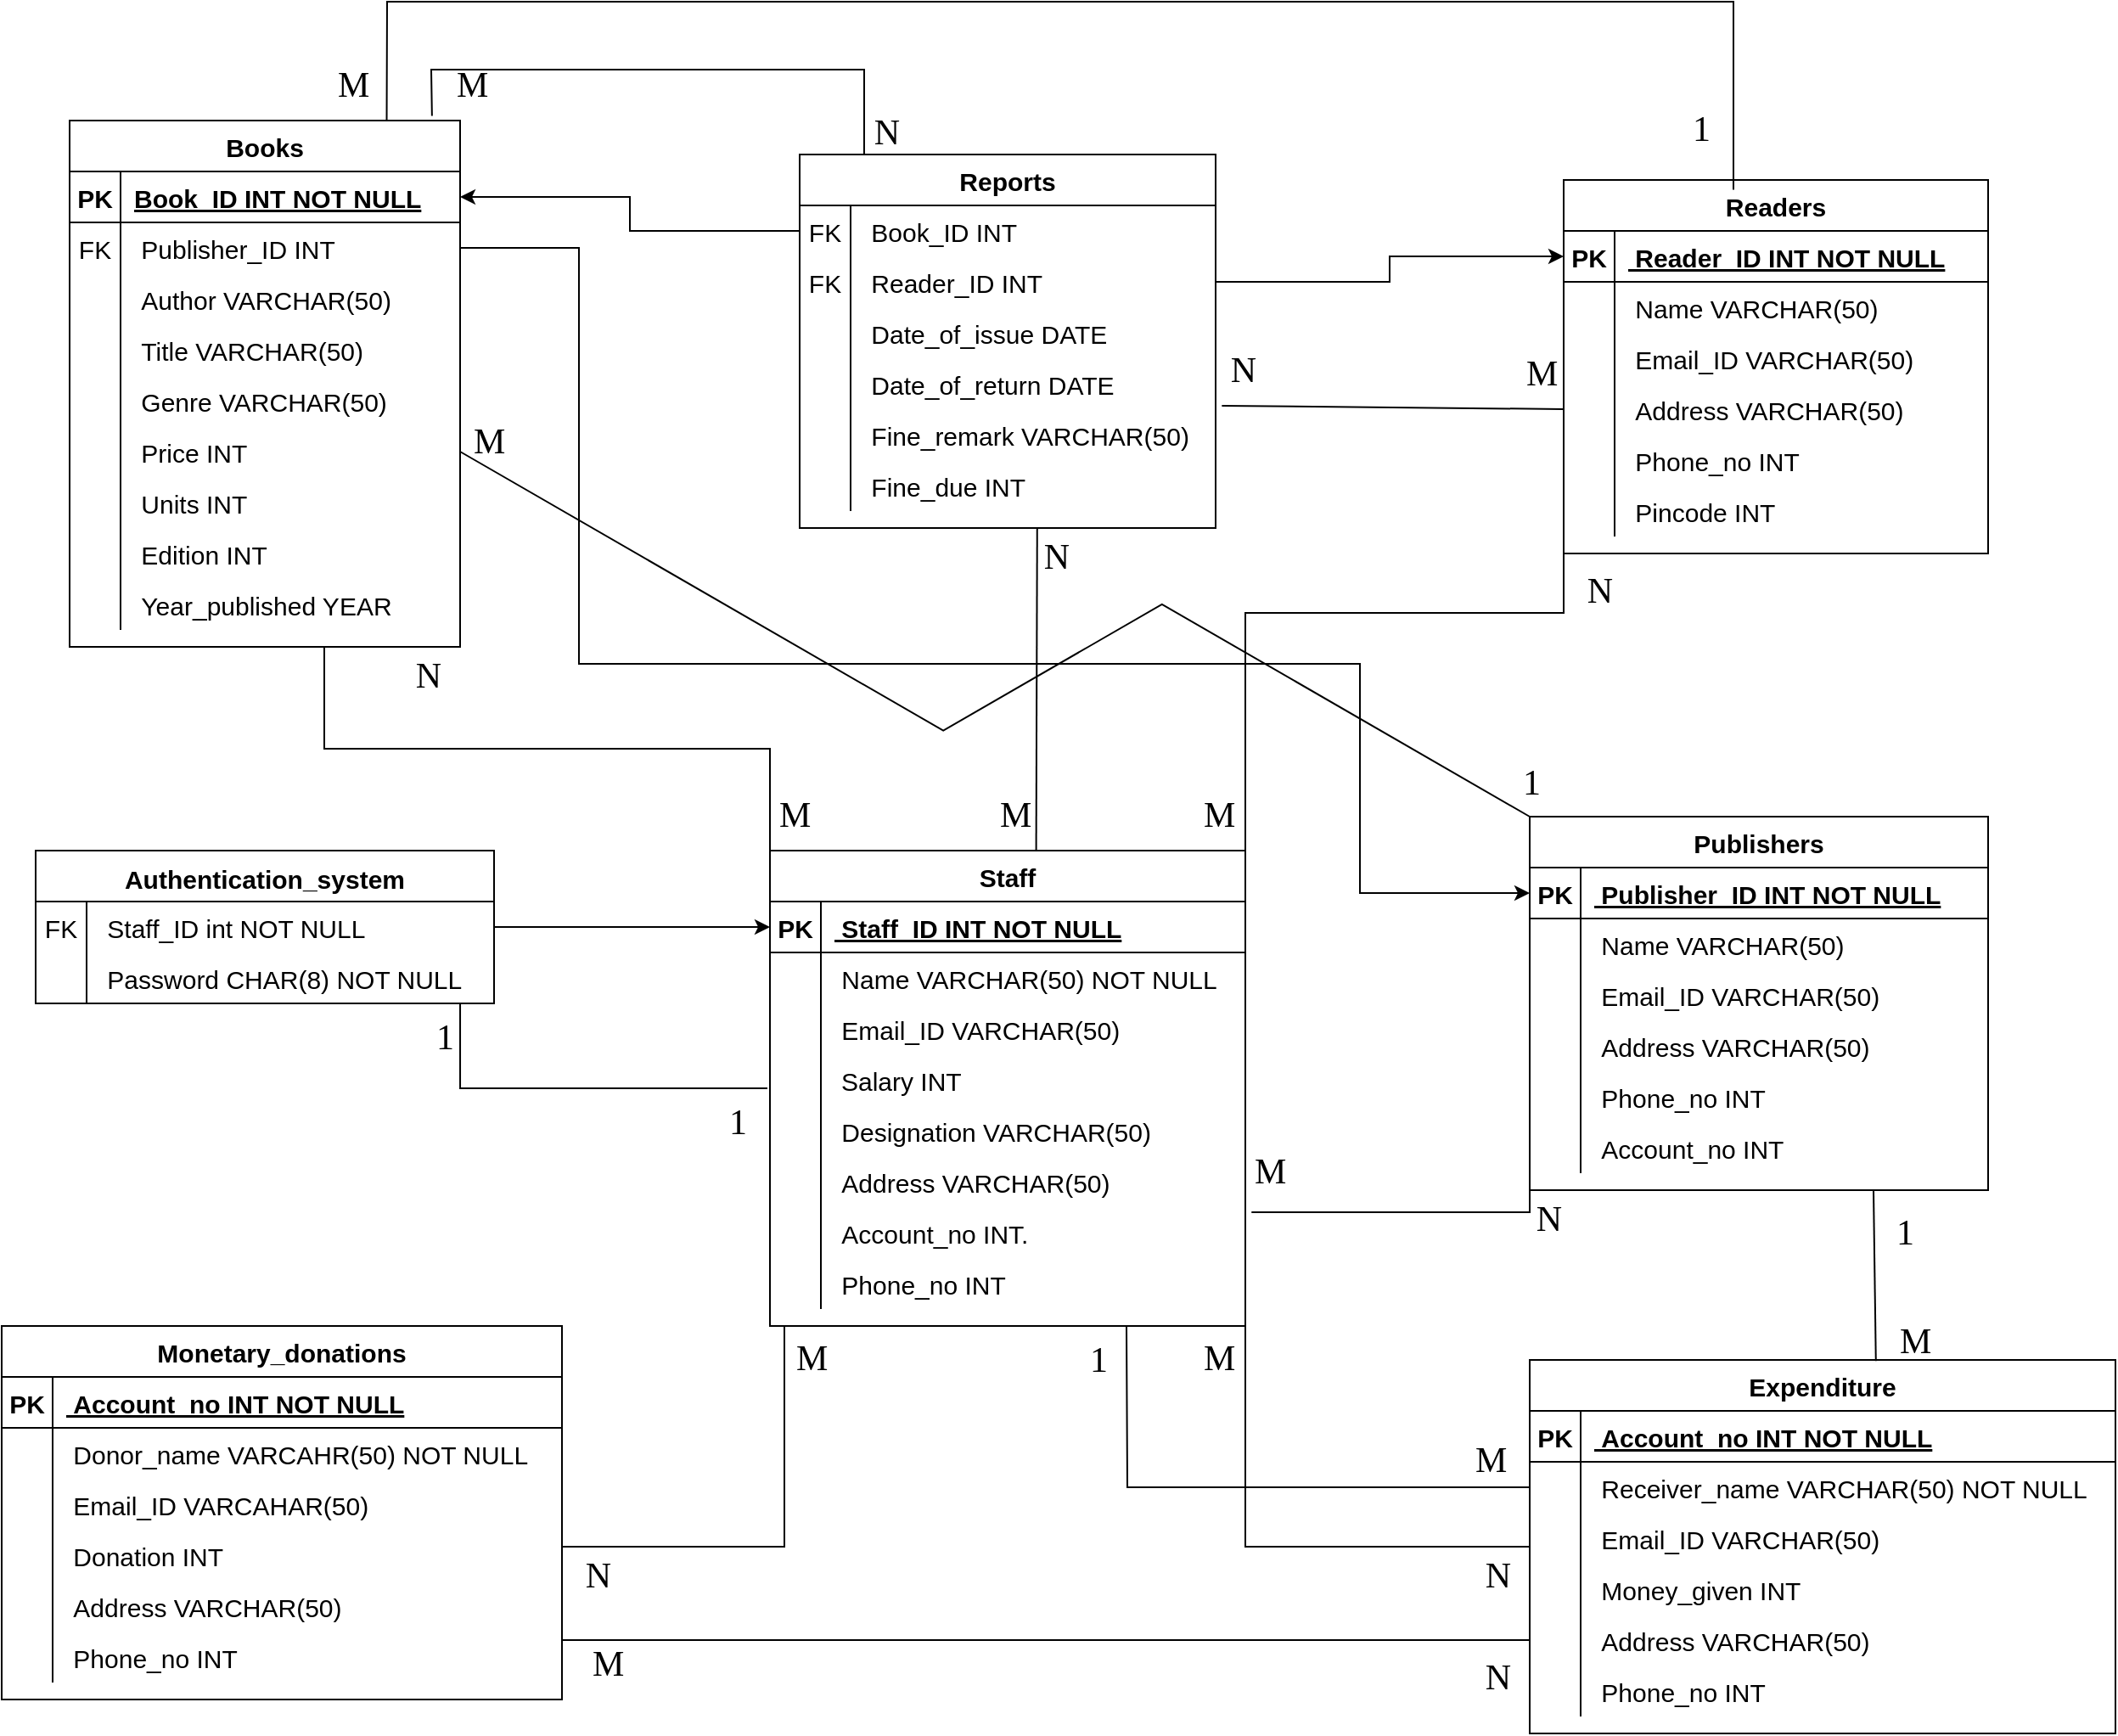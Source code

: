 <mxfile version="16.5.1" type="device"><diagram id="XW3It3-bc4o8LWAgOSmc" name="Page-1"><mxGraphModel dx="1022" dy="539" grid="1" gridSize="10" guides="1" tooltips="1" connect="1" arrows="1" fold="1" page="1" pageScale="1" pageWidth="3300" pageHeight="4681" math="0" shadow="0"><root><mxCell id="0"/><mxCell id="1" parent="0"/><mxCell id="juSMPck2iI0TcRdVvc3c-1" value="Staff" style="shape=table;startSize=30;container=1;collapsible=1;childLayout=tableLayout;fixedRows=1;rowLines=0;fontStyle=1;align=center;resizeLast=1;fontSize=15;" parent="1" vertex="1"><mxGeometry x="992.5" y="1030" width="280" height="280" as="geometry"/></mxCell><mxCell id="juSMPck2iI0TcRdVvc3c-2" value="" style="shape=partialRectangle;collapsible=0;dropTarget=0;pointerEvents=0;fillColor=none;points=[[0,0.5],[1,0.5]];portConstraint=eastwest;top=0;left=0;right=0;bottom=1;fontSize=15;" parent="juSMPck2iI0TcRdVvc3c-1" vertex="1"><mxGeometry y="30" width="280" height="30" as="geometry"/></mxCell><mxCell id="juSMPck2iI0TcRdVvc3c-3" value="PK" style="shape=partialRectangle;overflow=hidden;connectable=0;fillColor=none;top=0;left=0;bottom=0;right=0;fontStyle=1;fontSize=15;" parent="juSMPck2iI0TcRdVvc3c-2" vertex="1"><mxGeometry width="30" height="30" as="geometry"><mxRectangle width="30" height="30" as="alternateBounds"/></mxGeometry></mxCell><mxCell id="juSMPck2iI0TcRdVvc3c-4" value=" Staff_ID INT NOT NULL" style="shape=partialRectangle;overflow=hidden;connectable=0;fillColor=none;top=0;left=0;bottom=0;right=0;align=left;spacingLeft=6;fontStyle=5;fontSize=15;" parent="juSMPck2iI0TcRdVvc3c-2" vertex="1"><mxGeometry x="30" width="250" height="30" as="geometry"><mxRectangle width="250" height="30" as="alternateBounds"/></mxGeometry></mxCell><mxCell id="juSMPck2iI0TcRdVvc3c-5" value="" style="shape=partialRectangle;collapsible=0;dropTarget=0;pointerEvents=0;fillColor=none;points=[[0,0.5],[1,0.5]];portConstraint=eastwest;top=0;left=0;right=0;bottom=0;fontSize=15;" parent="juSMPck2iI0TcRdVvc3c-1" vertex="1"><mxGeometry y="60" width="280" height="30" as="geometry"/></mxCell><mxCell id="juSMPck2iI0TcRdVvc3c-6" value="" style="shape=partialRectangle;overflow=hidden;connectable=0;fillColor=none;top=0;left=0;bottom=0;right=0;fontSize=15;" parent="juSMPck2iI0TcRdVvc3c-5" vertex="1"><mxGeometry width="30" height="30" as="geometry"><mxRectangle width="30" height="30" as="alternateBounds"/></mxGeometry></mxCell><mxCell id="juSMPck2iI0TcRdVvc3c-7" value=" Name VARCHAR(50) NOT NULL" style="shape=partialRectangle;overflow=hidden;connectable=0;fillColor=none;top=0;left=0;bottom=0;right=0;align=left;spacingLeft=6;fontSize=15;" parent="juSMPck2iI0TcRdVvc3c-5" vertex="1"><mxGeometry x="30" width="250" height="30" as="geometry"><mxRectangle width="250" height="30" as="alternateBounds"/></mxGeometry></mxCell><mxCell id="juSMPck2iI0TcRdVvc3c-8" value="" style="shape=partialRectangle;collapsible=0;dropTarget=0;pointerEvents=0;fillColor=none;points=[[0,0.5],[1,0.5]];portConstraint=eastwest;top=0;left=0;right=0;bottom=0;fontSize=15;" parent="juSMPck2iI0TcRdVvc3c-1" vertex="1"><mxGeometry y="90" width="280" height="30" as="geometry"/></mxCell><mxCell id="juSMPck2iI0TcRdVvc3c-9" value="" style="shape=partialRectangle;overflow=hidden;connectable=0;fillColor=none;top=0;left=0;bottom=0;right=0;fontSize=15;" parent="juSMPck2iI0TcRdVvc3c-8" vertex="1"><mxGeometry width="30" height="30" as="geometry"><mxRectangle width="30" height="30" as="alternateBounds"/></mxGeometry></mxCell><mxCell id="juSMPck2iI0TcRdVvc3c-10" value=" Email_ID VARCHAR(50) " style="shape=partialRectangle;overflow=hidden;connectable=0;fillColor=none;top=0;left=0;bottom=0;right=0;align=left;spacingLeft=6;fontSize=15;" parent="juSMPck2iI0TcRdVvc3c-8" vertex="1"><mxGeometry x="30" width="250" height="30" as="geometry"><mxRectangle width="250" height="30" as="alternateBounds"/></mxGeometry></mxCell><mxCell id="juSMPck2iI0TcRdVvc3c-11" value="" style="shape=partialRectangle;collapsible=0;dropTarget=0;pointerEvents=0;fillColor=none;points=[[0,0.5],[1,0.5]];portConstraint=eastwest;top=0;left=0;right=0;bottom=0;fontSize=15;" parent="juSMPck2iI0TcRdVvc3c-1" vertex="1"><mxGeometry y="120" width="280" height="30" as="geometry"/></mxCell><mxCell id="juSMPck2iI0TcRdVvc3c-12" value="" style="shape=partialRectangle;overflow=hidden;connectable=0;fillColor=none;top=0;left=0;bottom=0;right=0;fontSize=15;" parent="juSMPck2iI0TcRdVvc3c-11" vertex="1"><mxGeometry width="30" height="30" as="geometry"><mxRectangle width="30" height="30" as="alternateBounds"/></mxGeometry></mxCell><mxCell id="juSMPck2iI0TcRdVvc3c-13" value="Salary INT" style="shape=partialRectangle;overflow=hidden;connectable=0;fillColor=none;top=0;left=0;bottom=0;right=0;align=left;spacingLeft=6;fontSize=15;spacing=6;" parent="juSMPck2iI0TcRdVvc3c-11" vertex="1"><mxGeometry x="30" width="250" height="30" as="geometry"><mxRectangle width="250" height="30" as="alternateBounds"/></mxGeometry></mxCell><mxCell id="juSMPck2iI0TcRdVvc3c-14" value="" style="shape=tableRow;horizontal=0;startSize=0;swimlaneHead=0;swimlaneBody=0;fillColor=none;collapsible=0;dropTarget=0;points=[[0,0.5],[1,0.5]];portConstraint=eastwest;top=0;left=0;right=0;bottom=0;fontSize=15;" parent="juSMPck2iI0TcRdVvc3c-1" vertex="1"><mxGeometry y="150" width="280" height="30" as="geometry"/></mxCell><mxCell id="juSMPck2iI0TcRdVvc3c-15" value="" style="shape=partialRectangle;connectable=0;fillColor=none;top=0;left=0;bottom=0;right=0;editable=1;overflow=hidden;fontSize=15;" parent="juSMPck2iI0TcRdVvc3c-14" vertex="1"><mxGeometry width="30" height="30" as="geometry"><mxRectangle width="30" height="30" as="alternateBounds"/></mxGeometry></mxCell><mxCell id="juSMPck2iI0TcRdVvc3c-16" value=" Designation VARCHAR(50)" style="shape=partialRectangle;connectable=0;fillColor=none;top=0;left=0;bottom=0;right=0;align=left;spacingLeft=6;overflow=hidden;fontSize=15;" parent="juSMPck2iI0TcRdVvc3c-14" vertex="1"><mxGeometry x="30" width="250" height="30" as="geometry"><mxRectangle width="250" height="30" as="alternateBounds"/></mxGeometry></mxCell><mxCell id="juSMPck2iI0TcRdVvc3c-17" value="" style="shape=tableRow;horizontal=0;startSize=0;swimlaneHead=0;swimlaneBody=0;fillColor=none;collapsible=0;dropTarget=0;points=[[0,0.5],[1,0.5]];portConstraint=eastwest;top=0;left=0;right=0;bottom=0;fontSize=15;" parent="juSMPck2iI0TcRdVvc3c-1" vertex="1"><mxGeometry y="180" width="280" height="30" as="geometry"/></mxCell><mxCell id="juSMPck2iI0TcRdVvc3c-18" value="" style="shape=partialRectangle;connectable=0;fillColor=none;top=0;left=0;bottom=0;right=0;editable=1;overflow=hidden;fontSize=15;" parent="juSMPck2iI0TcRdVvc3c-17" vertex="1"><mxGeometry width="30" height="30" as="geometry"><mxRectangle width="30" height="30" as="alternateBounds"/></mxGeometry></mxCell><mxCell id="juSMPck2iI0TcRdVvc3c-19" value=" Address VARCHAR(50)" style="shape=partialRectangle;connectable=0;fillColor=none;top=0;left=0;bottom=0;right=0;align=left;spacingLeft=6;overflow=hidden;fontSize=15;" parent="juSMPck2iI0TcRdVvc3c-17" vertex="1"><mxGeometry x="30" width="250" height="30" as="geometry"><mxRectangle width="250" height="30" as="alternateBounds"/></mxGeometry></mxCell><mxCell id="juSMPck2iI0TcRdVvc3c-20" value="" style="shape=tableRow;horizontal=0;startSize=0;swimlaneHead=0;swimlaneBody=0;fillColor=none;collapsible=0;dropTarget=0;points=[[0,0.5],[1,0.5]];portConstraint=eastwest;top=0;left=0;right=0;bottom=0;fontSize=15;" parent="juSMPck2iI0TcRdVvc3c-1" vertex="1"><mxGeometry y="210" width="280" height="30" as="geometry"/></mxCell><mxCell id="juSMPck2iI0TcRdVvc3c-21" value="" style="shape=partialRectangle;connectable=0;fillColor=none;top=0;left=0;bottom=0;right=0;editable=1;overflow=hidden;fontSize=15;" parent="juSMPck2iI0TcRdVvc3c-20" vertex="1"><mxGeometry width="30" height="30" as="geometry"><mxRectangle width="30" height="30" as="alternateBounds"/></mxGeometry></mxCell><mxCell id="juSMPck2iI0TcRdVvc3c-22" value=" Account_no INT." style="shape=partialRectangle;connectable=0;fillColor=none;top=0;left=0;bottom=0;right=0;align=left;spacingLeft=6;overflow=hidden;fontSize=15;" parent="juSMPck2iI0TcRdVvc3c-20" vertex="1"><mxGeometry x="30" width="250" height="30" as="geometry"><mxRectangle width="250" height="30" as="alternateBounds"/></mxGeometry></mxCell><mxCell id="juSMPck2iI0TcRdVvc3c-23" value="" style="shape=tableRow;horizontal=0;startSize=0;swimlaneHead=0;swimlaneBody=0;fillColor=none;collapsible=0;dropTarget=0;points=[[0,0.5],[1,0.5]];portConstraint=eastwest;top=0;left=0;right=0;bottom=0;fontSize=15;" parent="juSMPck2iI0TcRdVvc3c-1" vertex="1"><mxGeometry y="240" width="280" height="30" as="geometry"/></mxCell><mxCell id="juSMPck2iI0TcRdVvc3c-24" value="" style="shape=partialRectangle;connectable=0;fillColor=none;top=0;left=0;bottom=0;right=0;editable=1;overflow=hidden;fontSize=15;" parent="juSMPck2iI0TcRdVvc3c-23" vertex="1"><mxGeometry width="30" height="30" as="geometry"><mxRectangle width="30" height="30" as="alternateBounds"/></mxGeometry></mxCell><mxCell id="juSMPck2iI0TcRdVvc3c-25" value=" Phone_no INT" style="shape=partialRectangle;connectable=0;fillColor=none;top=0;left=0;bottom=0;right=0;align=left;spacingLeft=6;overflow=hidden;fontSize=15;" parent="juSMPck2iI0TcRdVvc3c-23" vertex="1"><mxGeometry x="30" width="250" height="30" as="geometry"><mxRectangle width="250" height="30" as="alternateBounds"/></mxGeometry></mxCell><mxCell id="juSMPck2iI0TcRdVvc3c-26" value="Books" style="shape=table;startSize=30;container=1;collapsible=1;childLayout=tableLayout;fixedRows=1;rowLines=0;fontStyle=1;align=center;resizeLast=1;fontSize=15;" parent="1" vertex="1"><mxGeometry x="580" y="600" width="230" height="310" as="geometry"/></mxCell><mxCell id="juSMPck2iI0TcRdVvc3c-27" value="" style="shape=tableRow;horizontal=0;startSize=0;swimlaneHead=0;swimlaneBody=0;fillColor=none;collapsible=0;dropTarget=0;points=[[0,0.5],[1,0.5]];portConstraint=eastwest;top=0;left=0;right=0;bottom=1;fontSize=15;" parent="juSMPck2iI0TcRdVvc3c-26" vertex="1"><mxGeometry y="30" width="230" height="30" as="geometry"/></mxCell><mxCell id="juSMPck2iI0TcRdVvc3c-28" value="PK" style="shape=partialRectangle;connectable=0;fillColor=none;top=0;left=0;bottom=0;right=0;fontStyle=1;overflow=hidden;fontSize=15;" parent="juSMPck2iI0TcRdVvc3c-27" vertex="1"><mxGeometry width="30" height="30" as="geometry"><mxRectangle width="30" height="30" as="alternateBounds"/></mxGeometry></mxCell><mxCell id="juSMPck2iI0TcRdVvc3c-29" value="Book_ID INT NOT NULL" style="shape=partialRectangle;connectable=0;fillColor=none;top=0;left=0;bottom=0;right=0;align=left;spacingLeft=6;fontStyle=5;overflow=hidden;fontSize=15;" parent="juSMPck2iI0TcRdVvc3c-27" vertex="1"><mxGeometry x="30" width="200" height="30" as="geometry"><mxRectangle width="200" height="30" as="alternateBounds"/></mxGeometry></mxCell><mxCell id="oPJTD3uLL7cD3HjF7heZ-8" value="" style="shape=tableRow;horizontal=0;startSize=0;swimlaneHead=0;swimlaneBody=0;fillColor=none;collapsible=0;dropTarget=0;points=[[0,0.5],[1,0.5]];portConstraint=eastwest;top=0;left=0;right=0;bottom=0;" parent="juSMPck2iI0TcRdVvc3c-26" vertex="1"><mxGeometry y="60" width="230" height="30" as="geometry"/></mxCell><mxCell id="oPJTD3uLL7cD3HjF7heZ-9" value="FK" style="shape=partialRectangle;connectable=0;fillColor=none;top=0;left=0;bottom=0;right=0;fontStyle=0;overflow=hidden;fontSize=15;" parent="oPJTD3uLL7cD3HjF7heZ-8" vertex="1"><mxGeometry width="30" height="30" as="geometry"><mxRectangle width="30" height="30" as="alternateBounds"/></mxGeometry></mxCell><mxCell id="oPJTD3uLL7cD3HjF7heZ-10" value=" Publisher_ID INT" style="shape=partialRectangle;connectable=0;fillColor=none;top=0;left=0;bottom=0;right=0;align=left;spacingLeft=6;fontStyle=0;overflow=hidden;fontSize=15;" parent="oPJTD3uLL7cD3HjF7heZ-8" vertex="1"><mxGeometry x="30" width="200" height="30" as="geometry"><mxRectangle width="200" height="30" as="alternateBounds"/></mxGeometry></mxCell><mxCell id="juSMPck2iI0TcRdVvc3c-33" value="" style="shape=tableRow;horizontal=0;startSize=0;swimlaneHead=0;swimlaneBody=0;fillColor=none;collapsible=0;dropTarget=0;points=[[0,0.5],[1,0.5]];portConstraint=eastwest;top=0;left=0;right=0;bottom=0;fontSize=15;" parent="juSMPck2iI0TcRdVvc3c-26" vertex="1"><mxGeometry y="90" width="230" height="30" as="geometry"/></mxCell><mxCell id="juSMPck2iI0TcRdVvc3c-34" value="" style="shape=partialRectangle;connectable=0;fillColor=none;top=0;left=0;bottom=0;right=0;editable=1;overflow=hidden;fontSize=15;" parent="juSMPck2iI0TcRdVvc3c-33" vertex="1"><mxGeometry width="30" height="30" as="geometry"><mxRectangle width="30" height="30" as="alternateBounds"/></mxGeometry></mxCell><mxCell id="juSMPck2iI0TcRdVvc3c-35" value=" Author VARCHAR(50)" style="shape=partialRectangle;connectable=0;fillColor=none;top=0;left=0;bottom=0;right=0;align=left;spacingLeft=6;overflow=hidden;fontSize=15;" parent="juSMPck2iI0TcRdVvc3c-33" vertex="1"><mxGeometry x="30" width="200" height="30" as="geometry"><mxRectangle width="200" height="30" as="alternateBounds"/></mxGeometry></mxCell><mxCell id="juSMPck2iI0TcRdVvc3c-36" value="" style="shape=tableRow;horizontal=0;startSize=0;swimlaneHead=0;swimlaneBody=0;fillColor=none;collapsible=0;dropTarget=0;points=[[0,0.5],[1,0.5]];portConstraint=eastwest;top=0;left=0;right=0;bottom=0;fontSize=15;" parent="juSMPck2iI0TcRdVvc3c-26" vertex="1"><mxGeometry y="120" width="230" height="30" as="geometry"/></mxCell><mxCell id="juSMPck2iI0TcRdVvc3c-37" value="" style="shape=partialRectangle;connectable=0;fillColor=none;top=0;left=0;bottom=0;right=0;editable=1;overflow=hidden;fontSize=15;" parent="juSMPck2iI0TcRdVvc3c-36" vertex="1"><mxGeometry width="30" height="30" as="geometry"><mxRectangle width="30" height="30" as="alternateBounds"/></mxGeometry></mxCell><mxCell id="juSMPck2iI0TcRdVvc3c-38" value=" Title VARCHAR(50)" style="shape=partialRectangle;connectable=0;fillColor=none;top=0;left=0;bottom=0;right=0;align=left;spacingLeft=6;overflow=hidden;fontSize=15;" parent="juSMPck2iI0TcRdVvc3c-36" vertex="1"><mxGeometry x="30" width="200" height="30" as="geometry"><mxRectangle width="200" height="30" as="alternateBounds"/></mxGeometry></mxCell><mxCell id="juSMPck2iI0TcRdVvc3c-39" value="" style="shape=tableRow;horizontal=0;startSize=0;swimlaneHead=0;swimlaneBody=0;fillColor=none;collapsible=0;dropTarget=0;points=[[0,0.5],[1,0.5]];portConstraint=eastwest;top=0;left=0;right=0;bottom=0;fontSize=15;" parent="juSMPck2iI0TcRdVvc3c-26" vertex="1"><mxGeometry y="150" width="230" height="30" as="geometry"/></mxCell><mxCell id="juSMPck2iI0TcRdVvc3c-40" value="" style="shape=partialRectangle;connectable=0;fillColor=none;top=0;left=0;bottom=0;right=0;editable=1;overflow=hidden;fontSize=15;" parent="juSMPck2iI0TcRdVvc3c-39" vertex="1"><mxGeometry width="30" height="30" as="geometry"><mxRectangle width="30" height="30" as="alternateBounds"/></mxGeometry></mxCell><mxCell id="juSMPck2iI0TcRdVvc3c-41" value=" Genre VARCHAR(50)" style="shape=partialRectangle;connectable=0;fillColor=none;top=0;left=0;bottom=0;right=0;align=left;spacingLeft=6;overflow=hidden;fontSize=15;" parent="juSMPck2iI0TcRdVvc3c-39" vertex="1"><mxGeometry x="30" width="200" height="30" as="geometry"><mxRectangle width="200" height="30" as="alternateBounds"/></mxGeometry></mxCell><mxCell id="juSMPck2iI0TcRdVvc3c-42" value="" style="shape=tableRow;horizontal=0;startSize=0;swimlaneHead=0;swimlaneBody=0;fillColor=none;collapsible=0;dropTarget=0;points=[[0,0.5],[1,0.5]];portConstraint=eastwest;top=0;left=0;right=0;bottom=0;fontSize=15;" parent="juSMPck2iI0TcRdVvc3c-26" vertex="1"><mxGeometry y="180" width="230" height="30" as="geometry"/></mxCell><mxCell id="juSMPck2iI0TcRdVvc3c-43" value="" style="shape=partialRectangle;connectable=0;fillColor=none;top=0;left=0;bottom=0;right=0;editable=1;overflow=hidden;fontSize=15;" parent="juSMPck2iI0TcRdVvc3c-42" vertex="1"><mxGeometry width="30" height="30" as="geometry"><mxRectangle width="30" height="30" as="alternateBounds"/></mxGeometry></mxCell><mxCell id="juSMPck2iI0TcRdVvc3c-44" value=" Price INT" style="shape=partialRectangle;connectable=0;fillColor=none;top=0;left=0;bottom=0;right=0;align=left;spacingLeft=6;overflow=hidden;fontSize=15;" parent="juSMPck2iI0TcRdVvc3c-42" vertex="1"><mxGeometry x="30" width="200" height="30" as="geometry"><mxRectangle width="200" height="30" as="alternateBounds"/></mxGeometry></mxCell><mxCell id="juSMPck2iI0TcRdVvc3c-45" value="" style="shape=tableRow;horizontal=0;startSize=0;swimlaneHead=0;swimlaneBody=0;fillColor=none;collapsible=0;dropTarget=0;points=[[0,0.5],[1,0.5]];portConstraint=eastwest;top=0;left=0;right=0;bottom=0;fontSize=15;" parent="juSMPck2iI0TcRdVvc3c-26" vertex="1"><mxGeometry y="210" width="230" height="30" as="geometry"/></mxCell><mxCell id="juSMPck2iI0TcRdVvc3c-46" value="" style="shape=partialRectangle;connectable=0;fillColor=none;top=0;left=0;bottom=0;right=0;editable=1;overflow=hidden;fontSize=15;" parent="juSMPck2iI0TcRdVvc3c-45" vertex="1"><mxGeometry width="30" height="30" as="geometry"><mxRectangle width="30" height="30" as="alternateBounds"/></mxGeometry></mxCell><mxCell id="juSMPck2iI0TcRdVvc3c-47" value=" Units INT" style="shape=partialRectangle;connectable=0;fillColor=none;top=0;left=0;bottom=0;right=0;align=left;spacingLeft=6;overflow=hidden;fontSize=15;" parent="juSMPck2iI0TcRdVvc3c-45" vertex="1"><mxGeometry x="30" width="200" height="30" as="geometry"><mxRectangle width="200" height="30" as="alternateBounds"/></mxGeometry></mxCell><mxCell id="juSMPck2iI0TcRdVvc3c-48" value="" style="shape=tableRow;horizontal=0;startSize=0;swimlaneHead=0;swimlaneBody=0;fillColor=none;collapsible=0;dropTarget=0;points=[[0,0.5],[1,0.5]];portConstraint=eastwest;top=0;left=0;right=0;bottom=0;fontSize=15;" parent="juSMPck2iI0TcRdVvc3c-26" vertex="1"><mxGeometry y="240" width="230" height="30" as="geometry"/></mxCell><mxCell id="juSMPck2iI0TcRdVvc3c-49" value="" style="shape=partialRectangle;connectable=0;fillColor=none;top=0;left=0;bottom=0;right=0;editable=1;overflow=hidden;fontSize=15;" parent="juSMPck2iI0TcRdVvc3c-48" vertex="1"><mxGeometry width="30" height="30" as="geometry"><mxRectangle width="30" height="30" as="alternateBounds"/></mxGeometry></mxCell><mxCell id="juSMPck2iI0TcRdVvc3c-50" value=" Edition INT " style="shape=partialRectangle;connectable=0;fillColor=none;top=0;left=0;bottom=0;right=0;align=left;spacingLeft=6;overflow=hidden;fontSize=15;" parent="juSMPck2iI0TcRdVvc3c-48" vertex="1"><mxGeometry x="30" width="200" height="30" as="geometry"><mxRectangle width="200" height="30" as="alternateBounds"/></mxGeometry></mxCell><mxCell id="juSMPck2iI0TcRdVvc3c-51" value="" style="shape=tableRow;horizontal=0;startSize=0;swimlaneHead=0;swimlaneBody=0;fillColor=none;collapsible=0;dropTarget=0;points=[[0,0.5],[1,0.5]];portConstraint=eastwest;top=0;left=0;right=0;bottom=0;fontSize=15;" parent="juSMPck2iI0TcRdVvc3c-26" vertex="1"><mxGeometry y="270" width="230" height="30" as="geometry"/></mxCell><mxCell id="juSMPck2iI0TcRdVvc3c-52" value="" style="shape=partialRectangle;connectable=0;fillColor=none;top=0;left=0;bottom=0;right=0;editable=1;overflow=hidden;fontSize=15;" parent="juSMPck2iI0TcRdVvc3c-51" vertex="1"><mxGeometry width="30" height="30" as="geometry"><mxRectangle width="30" height="30" as="alternateBounds"/></mxGeometry></mxCell><mxCell id="juSMPck2iI0TcRdVvc3c-53" value=" Year_published YEAR" style="shape=partialRectangle;connectable=0;fillColor=none;top=0;left=0;bottom=0;right=0;align=left;spacingLeft=6;overflow=hidden;fontSize=15;" parent="juSMPck2iI0TcRdVvc3c-51" vertex="1"><mxGeometry x="30" width="200" height="30" as="geometry"><mxRectangle width="200" height="30" as="alternateBounds"/></mxGeometry></mxCell><mxCell id="juSMPck2iI0TcRdVvc3c-54" value="Reports" style="shape=table;startSize=30;container=1;collapsible=1;childLayout=tableLayout;fixedRows=1;rowLines=0;fontStyle=1;align=center;resizeLast=1;fontSize=15;" parent="1" vertex="1"><mxGeometry x="1010" y="620" width="245" height="220" as="geometry"/></mxCell><mxCell id="juSMPck2iI0TcRdVvc3c-55" value="" style="shape=tableRow;horizontal=0;startSize=0;swimlaneHead=0;swimlaneBody=0;fillColor=none;collapsible=0;dropTarget=0;points=[[0,0.5],[1,0.5]];portConstraint=eastwest;top=0;left=0;right=0;bottom=0;fontSize=15;" parent="juSMPck2iI0TcRdVvc3c-54" vertex="1"><mxGeometry y="30" width="245" height="30" as="geometry"/></mxCell><mxCell id="juSMPck2iI0TcRdVvc3c-56" value="FK" style="shape=partialRectangle;connectable=0;fillColor=none;top=0;left=0;bottom=0;right=0;fontStyle=0;overflow=hidden;fontSize=15;" parent="juSMPck2iI0TcRdVvc3c-55" vertex="1"><mxGeometry width="30" height="30" as="geometry"><mxRectangle width="30" height="30" as="alternateBounds"/></mxGeometry></mxCell><mxCell id="juSMPck2iI0TcRdVvc3c-57" value=" Book_ID INT " style="shape=partialRectangle;connectable=0;fillColor=none;top=0;left=0;bottom=0;right=0;align=left;spacingLeft=6;fontStyle=0;overflow=hidden;fontSize=15;" parent="juSMPck2iI0TcRdVvc3c-55" vertex="1"><mxGeometry x="30" width="215" height="30" as="geometry"><mxRectangle width="215" height="30" as="alternateBounds"/></mxGeometry></mxCell><mxCell id="juSMPck2iI0TcRdVvc3c-58" value="" style="shape=tableRow;horizontal=0;startSize=0;swimlaneHead=0;swimlaneBody=0;fillColor=none;collapsible=0;dropTarget=0;points=[[0,0.5],[1,0.5]];portConstraint=eastwest;top=0;left=0;right=0;bottom=0;fontSize=15;" parent="juSMPck2iI0TcRdVvc3c-54" vertex="1"><mxGeometry y="60" width="245" height="30" as="geometry"/></mxCell><mxCell id="juSMPck2iI0TcRdVvc3c-59" value="FK" style="shape=partialRectangle;connectable=0;fillColor=none;top=0;left=0;bottom=0;right=0;fontStyle=0;overflow=hidden;fontSize=15;" parent="juSMPck2iI0TcRdVvc3c-58" vertex="1"><mxGeometry width="30" height="30" as="geometry"><mxRectangle width="30" height="30" as="alternateBounds"/></mxGeometry></mxCell><mxCell id="juSMPck2iI0TcRdVvc3c-60" value=" Reader_ID INT " style="shape=partialRectangle;connectable=0;fillColor=none;top=0;left=0;bottom=0;right=0;align=left;spacingLeft=6;fontStyle=0;overflow=hidden;fontSize=15;" parent="juSMPck2iI0TcRdVvc3c-58" vertex="1"><mxGeometry x="30" width="215" height="30" as="geometry"><mxRectangle width="215" height="30" as="alternateBounds"/></mxGeometry></mxCell><mxCell id="juSMPck2iI0TcRdVvc3c-61" value="" style="shape=tableRow;horizontal=0;startSize=0;swimlaneHead=0;swimlaneBody=0;fillColor=none;collapsible=0;dropTarget=0;points=[[0,0.5],[1,0.5]];portConstraint=eastwest;top=0;left=0;right=0;bottom=0;fontSize=15;" parent="juSMPck2iI0TcRdVvc3c-54" vertex="1"><mxGeometry y="90" width="245" height="30" as="geometry"/></mxCell><mxCell id="juSMPck2iI0TcRdVvc3c-62" value="" style="shape=partialRectangle;connectable=0;fillColor=none;top=0;left=0;bottom=0;right=0;editable=1;overflow=hidden;fontSize=15;" parent="juSMPck2iI0TcRdVvc3c-61" vertex="1"><mxGeometry width="30" height="30" as="geometry"><mxRectangle width="30" height="30" as="alternateBounds"/></mxGeometry></mxCell><mxCell id="juSMPck2iI0TcRdVvc3c-63" value=" Date_of_issue DATE" style="shape=partialRectangle;connectable=0;fillColor=none;top=0;left=0;bottom=0;right=0;align=left;spacingLeft=6;overflow=hidden;fontSize=15;" parent="juSMPck2iI0TcRdVvc3c-61" vertex="1"><mxGeometry x="30" width="215" height="30" as="geometry"><mxRectangle width="215" height="30" as="alternateBounds"/></mxGeometry></mxCell><mxCell id="juSMPck2iI0TcRdVvc3c-64" value="" style="shape=tableRow;horizontal=0;startSize=0;swimlaneHead=0;swimlaneBody=0;fillColor=none;collapsible=0;dropTarget=0;points=[[0,0.5],[1,0.5]];portConstraint=eastwest;top=0;left=0;right=0;bottom=0;fontSize=15;" parent="juSMPck2iI0TcRdVvc3c-54" vertex="1"><mxGeometry y="120" width="245" height="30" as="geometry"/></mxCell><mxCell id="juSMPck2iI0TcRdVvc3c-65" value="" style="shape=partialRectangle;connectable=0;fillColor=none;top=0;left=0;bottom=0;right=0;editable=1;overflow=hidden;fontSize=15;" parent="juSMPck2iI0TcRdVvc3c-64" vertex="1"><mxGeometry width="30" height="30" as="geometry"><mxRectangle width="30" height="30" as="alternateBounds"/></mxGeometry></mxCell><mxCell id="juSMPck2iI0TcRdVvc3c-66" value=" Date_of_return DATE" style="shape=partialRectangle;connectable=0;fillColor=none;top=0;left=0;bottom=0;right=0;align=left;spacingLeft=6;overflow=hidden;fontSize=15;" parent="juSMPck2iI0TcRdVvc3c-64" vertex="1"><mxGeometry x="30" width="215" height="30" as="geometry"><mxRectangle width="215" height="30" as="alternateBounds"/></mxGeometry></mxCell><mxCell id="juSMPck2iI0TcRdVvc3c-67" value="" style="shape=tableRow;horizontal=0;startSize=0;swimlaneHead=0;swimlaneBody=0;fillColor=none;collapsible=0;dropTarget=0;points=[[0,0.5],[1,0.5]];portConstraint=eastwest;top=0;left=0;right=0;bottom=0;fontSize=15;" parent="juSMPck2iI0TcRdVvc3c-54" vertex="1"><mxGeometry y="150" width="245" height="30" as="geometry"/></mxCell><mxCell id="juSMPck2iI0TcRdVvc3c-68" value="" style="shape=partialRectangle;connectable=0;fillColor=none;top=0;left=0;bottom=0;right=0;editable=1;overflow=hidden;fontSize=15;" parent="juSMPck2iI0TcRdVvc3c-67" vertex="1"><mxGeometry width="30" height="30" as="geometry"><mxRectangle width="30" height="30" as="alternateBounds"/></mxGeometry></mxCell><mxCell id="juSMPck2iI0TcRdVvc3c-69" value=" Fine_remark VARCHAR(50) " style="shape=partialRectangle;connectable=0;fillColor=none;top=0;left=0;bottom=0;right=0;align=left;spacingLeft=6;overflow=hidden;fontSize=15;" parent="juSMPck2iI0TcRdVvc3c-67" vertex="1"><mxGeometry x="30" width="215" height="30" as="geometry"><mxRectangle width="215" height="30" as="alternateBounds"/></mxGeometry></mxCell><mxCell id="juSMPck2iI0TcRdVvc3c-70" value="" style="shape=tableRow;horizontal=0;startSize=0;swimlaneHead=0;swimlaneBody=0;fillColor=none;collapsible=0;dropTarget=0;points=[[0,0.5],[1,0.5]];portConstraint=eastwest;top=0;left=0;right=0;bottom=0;fontSize=15;" parent="juSMPck2iI0TcRdVvc3c-54" vertex="1"><mxGeometry y="180" width="245" height="30" as="geometry"/></mxCell><mxCell id="juSMPck2iI0TcRdVvc3c-71" value="" style="shape=partialRectangle;connectable=0;fillColor=none;top=0;left=0;bottom=0;right=0;editable=1;overflow=hidden;fontSize=15;" parent="juSMPck2iI0TcRdVvc3c-70" vertex="1"><mxGeometry width="30" height="30" as="geometry"><mxRectangle width="30" height="30" as="alternateBounds"/></mxGeometry></mxCell><mxCell id="juSMPck2iI0TcRdVvc3c-72" value=" Fine_due INT" style="shape=partialRectangle;connectable=0;fillColor=none;top=0;left=0;bottom=0;right=0;align=left;spacingLeft=6;overflow=hidden;fontSize=15;" parent="juSMPck2iI0TcRdVvc3c-70" vertex="1"><mxGeometry x="30" width="215" height="30" as="geometry"><mxRectangle width="215" height="30" as="alternateBounds"/></mxGeometry></mxCell><mxCell id="juSMPck2iI0TcRdVvc3c-73" value="Readers" style="shape=table;startSize=30;container=1;collapsible=1;childLayout=tableLayout;fixedRows=1;rowLines=0;fontStyle=1;align=center;resizeLast=1;fontSize=15;" parent="1" vertex="1"><mxGeometry x="1460" y="635" width="250" height="220" as="geometry"/></mxCell><mxCell id="juSMPck2iI0TcRdVvc3c-74" value="" style="shape=tableRow;horizontal=0;startSize=0;swimlaneHead=0;swimlaneBody=0;fillColor=none;collapsible=0;dropTarget=0;points=[[0,0.5],[1,0.5]];portConstraint=eastwest;top=0;left=0;right=0;bottom=1;fontSize=15;" parent="juSMPck2iI0TcRdVvc3c-73" vertex="1"><mxGeometry y="30" width="250" height="30" as="geometry"/></mxCell><mxCell id="juSMPck2iI0TcRdVvc3c-75" value="PK" style="shape=partialRectangle;connectable=0;fillColor=none;top=0;left=0;bottom=0;right=0;fontStyle=1;overflow=hidden;fontSize=15;" parent="juSMPck2iI0TcRdVvc3c-74" vertex="1"><mxGeometry width="30" height="30" as="geometry"><mxRectangle width="30" height="30" as="alternateBounds"/></mxGeometry></mxCell><mxCell id="juSMPck2iI0TcRdVvc3c-76" value=" Reader_ID INT NOT NULL" style="shape=partialRectangle;connectable=0;fillColor=none;top=0;left=0;bottom=0;right=0;align=left;spacingLeft=6;fontStyle=5;overflow=hidden;fontSize=15;" parent="juSMPck2iI0TcRdVvc3c-74" vertex="1"><mxGeometry x="30" width="220" height="30" as="geometry"><mxRectangle width="220" height="30" as="alternateBounds"/></mxGeometry></mxCell><mxCell id="juSMPck2iI0TcRdVvc3c-77" value="" style="shape=tableRow;horizontal=0;startSize=0;swimlaneHead=0;swimlaneBody=0;fillColor=none;collapsible=0;dropTarget=0;points=[[0,0.5],[1,0.5]];portConstraint=eastwest;top=0;left=0;right=0;bottom=0;fontSize=15;" parent="juSMPck2iI0TcRdVvc3c-73" vertex="1"><mxGeometry y="60" width="250" height="30" as="geometry"/></mxCell><mxCell id="juSMPck2iI0TcRdVvc3c-78" value="" style="shape=partialRectangle;connectable=0;fillColor=none;top=0;left=0;bottom=0;right=0;editable=1;overflow=hidden;fontSize=15;" parent="juSMPck2iI0TcRdVvc3c-77" vertex="1"><mxGeometry width="30" height="30" as="geometry"><mxRectangle width="30" height="30" as="alternateBounds"/></mxGeometry></mxCell><mxCell id="juSMPck2iI0TcRdVvc3c-79" value=" Name VARCHAR(50) " style="shape=partialRectangle;connectable=0;fillColor=none;top=0;left=0;bottom=0;right=0;align=left;spacingLeft=6;overflow=hidden;fontSize=15;" parent="juSMPck2iI0TcRdVvc3c-77" vertex="1"><mxGeometry x="30" width="220" height="30" as="geometry"><mxRectangle width="220" height="30" as="alternateBounds"/></mxGeometry></mxCell><mxCell id="juSMPck2iI0TcRdVvc3c-80" value="" style="shape=tableRow;horizontal=0;startSize=0;swimlaneHead=0;swimlaneBody=0;fillColor=none;collapsible=0;dropTarget=0;points=[[0,0.5],[1,0.5]];portConstraint=eastwest;top=0;left=0;right=0;bottom=0;fontSize=15;" parent="juSMPck2iI0TcRdVvc3c-73" vertex="1"><mxGeometry y="90" width="250" height="30" as="geometry"/></mxCell><mxCell id="juSMPck2iI0TcRdVvc3c-81" value="" style="shape=partialRectangle;connectable=0;fillColor=none;top=0;left=0;bottom=0;right=0;editable=1;overflow=hidden;fontSize=15;" parent="juSMPck2iI0TcRdVvc3c-80" vertex="1"><mxGeometry width="30" height="30" as="geometry"><mxRectangle width="30" height="30" as="alternateBounds"/></mxGeometry></mxCell><mxCell id="juSMPck2iI0TcRdVvc3c-82" value=" Email_ID VARCHAR(50)" style="shape=partialRectangle;connectable=0;fillColor=none;top=0;left=0;bottom=0;right=0;align=left;spacingLeft=6;overflow=hidden;fontSize=15;" parent="juSMPck2iI0TcRdVvc3c-80" vertex="1"><mxGeometry x="30" width="220" height="30" as="geometry"><mxRectangle width="220" height="30" as="alternateBounds"/></mxGeometry></mxCell><mxCell id="juSMPck2iI0TcRdVvc3c-83" value="" style="shape=tableRow;horizontal=0;startSize=0;swimlaneHead=0;swimlaneBody=0;fillColor=none;collapsible=0;dropTarget=0;points=[[0,0.5],[1,0.5]];portConstraint=eastwest;top=0;left=0;right=0;bottom=0;fontSize=15;" parent="juSMPck2iI0TcRdVvc3c-73" vertex="1"><mxGeometry y="120" width="250" height="30" as="geometry"/></mxCell><mxCell id="juSMPck2iI0TcRdVvc3c-84" value="" style="shape=partialRectangle;connectable=0;fillColor=none;top=0;left=0;bottom=0;right=0;editable=1;overflow=hidden;fontSize=15;" parent="juSMPck2iI0TcRdVvc3c-83" vertex="1"><mxGeometry width="30" height="30" as="geometry"><mxRectangle width="30" height="30" as="alternateBounds"/></mxGeometry></mxCell><mxCell id="juSMPck2iI0TcRdVvc3c-85" value=" Address VARCHAR(50)" style="shape=partialRectangle;connectable=0;fillColor=none;top=0;left=0;bottom=0;right=0;align=left;spacingLeft=6;overflow=hidden;fontSize=15;" parent="juSMPck2iI0TcRdVvc3c-83" vertex="1"><mxGeometry x="30" width="220" height="30" as="geometry"><mxRectangle width="220" height="30" as="alternateBounds"/></mxGeometry></mxCell><mxCell id="juSMPck2iI0TcRdVvc3c-86" value="" style="shape=tableRow;horizontal=0;startSize=0;swimlaneHead=0;swimlaneBody=0;fillColor=none;collapsible=0;dropTarget=0;points=[[0,0.5],[1,0.5]];portConstraint=eastwest;top=0;left=0;right=0;bottom=0;fontSize=15;" parent="juSMPck2iI0TcRdVvc3c-73" vertex="1"><mxGeometry y="150" width="250" height="30" as="geometry"/></mxCell><mxCell id="juSMPck2iI0TcRdVvc3c-87" value="" style="shape=partialRectangle;connectable=0;fillColor=none;top=0;left=0;bottom=0;right=0;editable=1;overflow=hidden;fontSize=15;" parent="juSMPck2iI0TcRdVvc3c-86" vertex="1"><mxGeometry width="30" height="30" as="geometry"><mxRectangle width="30" height="30" as="alternateBounds"/></mxGeometry></mxCell><mxCell id="juSMPck2iI0TcRdVvc3c-88" value=" Phone_no INT" style="shape=partialRectangle;connectable=0;fillColor=none;top=0;left=0;bottom=0;right=0;align=left;spacingLeft=6;overflow=hidden;fontSize=15;" parent="juSMPck2iI0TcRdVvc3c-86" vertex="1"><mxGeometry x="30" width="220" height="30" as="geometry"><mxRectangle width="220" height="30" as="alternateBounds"/></mxGeometry></mxCell><mxCell id="pJRDcmLoEaWb44x2zjWH-2" value="" style="shape=tableRow;horizontal=0;startSize=0;swimlaneHead=0;swimlaneBody=0;fillColor=none;collapsible=0;dropTarget=0;points=[[0,0.5],[1,0.5]];portConstraint=eastwest;top=0;left=0;right=0;bottom=0;" parent="juSMPck2iI0TcRdVvc3c-73" vertex="1"><mxGeometry y="180" width="250" height="30" as="geometry"/></mxCell><mxCell id="pJRDcmLoEaWb44x2zjWH-3" value="" style="shape=partialRectangle;connectable=0;fillColor=none;top=0;left=0;bottom=0;right=0;editable=1;overflow=hidden;" parent="pJRDcmLoEaWb44x2zjWH-2" vertex="1"><mxGeometry width="30" height="30" as="geometry"><mxRectangle width="30" height="30" as="alternateBounds"/></mxGeometry></mxCell><mxCell id="pJRDcmLoEaWb44x2zjWH-4" value=" Pincode INT" style="shape=partialRectangle;connectable=0;fillColor=none;top=0;left=0;bottom=0;right=0;align=left;spacingLeft=6;overflow=hidden;fontSize=15;" parent="pJRDcmLoEaWb44x2zjWH-2" vertex="1"><mxGeometry x="30" width="220" height="30" as="geometry"><mxRectangle width="220" height="30" as="alternateBounds"/></mxGeometry></mxCell><mxCell id="juSMPck2iI0TcRdVvc3c-89" value="Authentication_system" style="shape=table;startSize=30;container=1;collapsible=1;childLayout=tableLayout;fixedRows=1;rowLines=0;fontStyle=1;align=center;resizeLast=1;fontSize=15;spacingTop=1;spacingBottom=-1;spacing=16;" parent="1" vertex="1"><mxGeometry x="560" y="1030" width="270" height="90" as="geometry"/></mxCell><mxCell id="juSMPck2iI0TcRdVvc3c-90" value="" style="shape=tableRow;horizontal=0;startSize=0;swimlaneHead=0;swimlaneBody=0;fillColor=none;collapsible=0;dropTarget=0;points=[[0,0.5],[1,0.5]];portConstraint=eastwest;top=0;left=0;right=0;bottom=0;fontSize=15;" parent="juSMPck2iI0TcRdVvc3c-89" vertex="1"><mxGeometry y="30" width="270" height="30" as="geometry"/></mxCell><mxCell id="juSMPck2iI0TcRdVvc3c-91" value="FK" style="shape=partialRectangle;connectable=0;fillColor=none;top=0;left=0;bottom=0;right=0;fontStyle=0;overflow=hidden;fontSize=15;" parent="juSMPck2iI0TcRdVvc3c-90" vertex="1"><mxGeometry width="30" height="30" as="geometry"><mxRectangle width="30" height="30" as="alternateBounds"/></mxGeometry></mxCell><mxCell id="juSMPck2iI0TcRdVvc3c-92" value=" Staff_ID int NOT NULL" style="shape=partialRectangle;connectable=0;fillColor=none;top=0;left=0;bottom=0;right=0;align=left;spacingLeft=6;fontStyle=0;overflow=hidden;fontSize=15;" parent="juSMPck2iI0TcRdVvc3c-90" vertex="1"><mxGeometry x="30" width="240" height="30" as="geometry"><mxRectangle width="240" height="30" as="alternateBounds"/></mxGeometry></mxCell><mxCell id="juSMPck2iI0TcRdVvc3c-93" value="" style="shape=tableRow;horizontal=0;startSize=0;swimlaneHead=0;swimlaneBody=0;fillColor=none;collapsible=0;dropTarget=0;points=[[0,0.5],[1,0.5]];portConstraint=eastwest;top=0;left=0;right=0;bottom=0;fontSize=15;" parent="juSMPck2iI0TcRdVvc3c-89" vertex="1"><mxGeometry y="60" width="270" height="30" as="geometry"/></mxCell><mxCell id="juSMPck2iI0TcRdVvc3c-94" value="" style="shape=partialRectangle;connectable=0;fillColor=none;top=0;left=0;bottom=0;right=0;editable=1;overflow=hidden;fontSize=15;" parent="juSMPck2iI0TcRdVvc3c-93" vertex="1"><mxGeometry width="30" height="30" as="geometry"><mxRectangle width="30" height="30" as="alternateBounds"/></mxGeometry></mxCell><mxCell id="juSMPck2iI0TcRdVvc3c-95" value=" Password CHAR(8) NOT NULL" style="shape=partialRectangle;connectable=0;fillColor=none;top=0;left=0;bottom=0;right=0;align=left;spacingLeft=6;overflow=hidden;fontSize=15;" parent="juSMPck2iI0TcRdVvc3c-93" vertex="1"><mxGeometry x="30" width="240" height="30" as="geometry"><mxRectangle width="240" height="30" as="alternateBounds"/></mxGeometry></mxCell><mxCell id="juSMPck2iI0TcRdVvc3c-96" value="Publishers" style="shape=table;startSize=30;container=1;collapsible=1;childLayout=tableLayout;fixedRows=1;rowLines=0;fontStyle=1;align=center;resizeLast=1;fontSize=15;" parent="1" vertex="1"><mxGeometry x="1440" y="1010" width="270" height="220" as="geometry"/></mxCell><mxCell id="juSMPck2iI0TcRdVvc3c-97" value="" style="shape=tableRow;horizontal=0;startSize=0;swimlaneHead=0;swimlaneBody=0;fillColor=none;collapsible=0;dropTarget=0;points=[[0,0.5],[1,0.5]];portConstraint=eastwest;top=0;left=0;right=0;bottom=1;fontSize=15;" parent="juSMPck2iI0TcRdVvc3c-96" vertex="1"><mxGeometry y="30" width="270" height="30" as="geometry"/></mxCell><mxCell id="juSMPck2iI0TcRdVvc3c-98" value="PK" style="shape=partialRectangle;connectable=0;fillColor=none;top=0;left=0;bottom=0;right=0;fontStyle=1;overflow=hidden;fontSize=15;" parent="juSMPck2iI0TcRdVvc3c-97" vertex="1"><mxGeometry width="30" height="30" as="geometry"><mxRectangle width="30" height="30" as="alternateBounds"/></mxGeometry></mxCell><mxCell id="juSMPck2iI0TcRdVvc3c-99" value=" Publisher_ID INT NOT NULL" style="shape=partialRectangle;connectable=0;fillColor=none;top=0;left=0;bottom=0;right=0;align=left;spacingLeft=6;fontStyle=5;overflow=hidden;fontSize=15;" parent="juSMPck2iI0TcRdVvc3c-97" vertex="1"><mxGeometry x="30" width="240" height="30" as="geometry"><mxRectangle width="240" height="30" as="alternateBounds"/></mxGeometry></mxCell><mxCell id="juSMPck2iI0TcRdVvc3c-100" value="" style="shape=tableRow;horizontal=0;startSize=0;swimlaneHead=0;swimlaneBody=0;fillColor=none;collapsible=0;dropTarget=0;points=[[0,0.5],[1,0.5]];portConstraint=eastwest;top=0;left=0;right=0;bottom=0;fontSize=15;" parent="juSMPck2iI0TcRdVvc3c-96" vertex="1"><mxGeometry y="60" width="270" height="30" as="geometry"/></mxCell><mxCell id="juSMPck2iI0TcRdVvc3c-101" value="" style="shape=partialRectangle;connectable=0;fillColor=none;top=0;left=0;bottom=0;right=0;editable=1;overflow=hidden;fontSize=15;" parent="juSMPck2iI0TcRdVvc3c-100" vertex="1"><mxGeometry width="30" height="30" as="geometry"><mxRectangle width="30" height="30" as="alternateBounds"/></mxGeometry></mxCell><mxCell id="juSMPck2iI0TcRdVvc3c-102" value=" Name VARCHAR(50)" style="shape=partialRectangle;connectable=0;fillColor=none;top=0;left=0;bottom=0;right=0;align=left;spacingLeft=6;overflow=hidden;fontSize=15;" parent="juSMPck2iI0TcRdVvc3c-100" vertex="1"><mxGeometry x="30" width="240" height="30" as="geometry"><mxRectangle width="240" height="30" as="alternateBounds"/></mxGeometry></mxCell><mxCell id="juSMPck2iI0TcRdVvc3c-103" value="" style="shape=tableRow;horizontal=0;startSize=0;swimlaneHead=0;swimlaneBody=0;fillColor=none;collapsible=0;dropTarget=0;points=[[0,0.5],[1,0.5]];portConstraint=eastwest;top=0;left=0;right=0;bottom=0;fontSize=15;" parent="juSMPck2iI0TcRdVvc3c-96" vertex="1"><mxGeometry y="90" width="270" height="30" as="geometry"/></mxCell><mxCell id="juSMPck2iI0TcRdVvc3c-104" value="" style="shape=partialRectangle;connectable=0;fillColor=none;top=0;left=0;bottom=0;right=0;editable=1;overflow=hidden;fontSize=15;" parent="juSMPck2iI0TcRdVvc3c-103" vertex="1"><mxGeometry width="30" height="30" as="geometry"><mxRectangle width="30" height="30" as="alternateBounds"/></mxGeometry></mxCell><mxCell id="juSMPck2iI0TcRdVvc3c-105" value=" Email_ID VARCHAR(50)" style="shape=partialRectangle;connectable=0;fillColor=none;top=0;left=0;bottom=0;right=0;align=left;spacingLeft=6;overflow=hidden;fontSize=15;" parent="juSMPck2iI0TcRdVvc3c-103" vertex="1"><mxGeometry x="30" width="240" height="30" as="geometry"><mxRectangle width="240" height="30" as="alternateBounds"/></mxGeometry></mxCell><mxCell id="juSMPck2iI0TcRdVvc3c-106" value="" style="shape=tableRow;horizontal=0;startSize=0;swimlaneHead=0;swimlaneBody=0;fillColor=none;collapsible=0;dropTarget=0;points=[[0,0.5],[1,0.5]];portConstraint=eastwest;top=0;left=0;right=0;bottom=0;fontSize=15;" parent="juSMPck2iI0TcRdVvc3c-96" vertex="1"><mxGeometry y="120" width="270" height="30" as="geometry"/></mxCell><mxCell id="juSMPck2iI0TcRdVvc3c-107" value="" style="shape=partialRectangle;connectable=0;fillColor=none;top=0;left=0;bottom=0;right=0;editable=1;overflow=hidden;fontSize=15;" parent="juSMPck2iI0TcRdVvc3c-106" vertex="1"><mxGeometry width="30" height="30" as="geometry"><mxRectangle width="30" height="30" as="alternateBounds"/></mxGeometry></mxCell><mxCell id="juSMPck2iI0TcRdVvc3c-108" value=" Address VARCHAR(50)" style="shape=partialRectangle;connectable=0;fillColor=none;top=0;left=0;bottom=0;right=0;align=left;spacingLeft=6;overflow=hidden;fontSize=15;" parent="juSMPck2iI0TcRdVvc3c-106" vertex="1"><mxGeometry x="30" width="240" height="30" as="geometry"><mxRectangle width="240" height="30" as="alternateBounds"/></mxGeometry></mxCell><mxCell id="juSMPck2iI0TcRdVvc3c-109" value="" style="shape=tableRow;horizontal=0;startSize=0;swimlaneHead=0;swimlaneBody=0;fillColor=none;collapsible=0;dropTarget=0;points=[[0,0.5],[1,0.5]];portConstraint=eastwest;top=0;left=0;right=0;bottom=0;fontSize=15;" parent="juSMPck2iI0TcRdVvc3c-96" vertex="1"><mxGeometry y="150" width="270" height="30" as="geometry"/></mxCell><mxCell id="juSMPck2iI0TcRdVvc3c-110" value="" style="shape=partialRectangle;connectable=0;fillColor=none;top=0;left=0;bottom=0;right=0;editable=1;overflow=hidden;fontSize=15;" parent="juSMPck2iI0TcRdVvc3c-109" vertex="1"><mxGeometry width="30" height="30" as="geometry"><mxRectangle width="30" height="30" as="alternateBounds"/></mxGeometry></mxCell><mxCell id="juSMPck2iI0TcRdVvc3c-111" value=" Phone_no INT " style="shape=partialRectangle;connectable=0;fillColor=none;top=0;left=0;bottom=0;right=0;align=left;spacingLeft=6;overflow=hidden;fontSize=15;" parent="juSMPck2iI0TcRdVvc3c-109" vertex="1"><mxGeometry x="30" width="240" height="30" as="geometry"><mxRectangle width="240" height="30" as="alternateBounds"/></mxGeometry></mxCell><mxCell id="pJRDcmLoEaWb44x2zjWH-6" value="" style="shape=tableRow;horizontal=0;startSize=0;swimlaneHead=0;swimlaneBody=0;fillColor=none;collapsible=0;dropTarget=0;points=[[0,0.5],[1,0.5]];portConstraint=eastwest;top=0;left=0;right=0;bottom=0;fontSize=15;" parent="juSMPck2iI0TcRdVvc3c-96" vertex="1"><mxGeometry y="180" width="270" height="30" as="geometry"/></mxCell><mxCell id="pJRDcmLoEaWb44x2zjWH-7" value="" style="shape=partialRectangle;connectable=0;fillColor=none;top=0;left=0;bottom=0;right=0;editable=1;overflow=hidden;fontSize=15;" parent="pJRDcmLoEaWb44x2zjWH-6" vertex="1"><mxGeometry width="30" height="30" as="geometry"><mxRectangle width="30" height="30" as="alternateBounds"/></mxGeometry></mxCell><mxCell id="pJRDcmLoEaWb44x2zjWH-8" value=" Account_no INT" style="shape=partialRectangle;connectable=0;fillColor=none;top=0;left=0;bottom=0;right=0;align=left;spacingLeft=6;overflow=hidden;fontSize=15;" parent="pJRDcmLoEaWb44x2zjWH-6" vertex="1"><mxGeometry x="30" width="240" height="30" as="geometry"><mxRectangle width="240" height="30" as="alternateBounds"/></mxGeometry></mxCell><mxCell id="juSMPck2iI0TcRdVvc3c-112" value="Monetary_donations" style="shape=table;startSize=30;container=1;collapsible=1;childLayout=tableLayout;fixedRows=1;rowLines=0;fontStyle=1;align=center;resizeLast=1;fontSize=15;" parent="1" vertex="1"><mxGeometry x="540" y="1310" width="330" height="220" as="geometry"/></mxCell><mxCell id="juSMPck2iI0TcRdVvc3c-113" value="" style="shape=partialRectangle;collapsible=0;dropTarget=0;pointerEvents=0;fillColor=none;points=[[0,0.5],[1,0.5]];portConstraint=eastwest;top=0;left=0;right=0;bottom=1;fontSize=15;" parent="juSMPck2iI0TcRdVvc3c-112" vertex="1"><mxGeometry y="30" width="330" height="30" as="geometry"/></mxCell><mxCell id="juSMPck2iI0TcRdVvc3c-114" value="PK" style="shape=partialRectangle;overflow=hidden;connectable=0;fillColor=none;top=0;left=0;bottom=0;right=0;fontStyle=1;fontSize=15;" parent="juSMPck2iI0TcRdVvc3c-113" vertex="1"><mxGeometry width="30" height="30" as="geometry"><mxRectangle width="30" height="30" as="alternateBounds"/></mxGeometry></mxCell><mxCell id="juSMPck2iI0TcRdVvc3c-115" value=" Account_no INT NOT NULL " style="shape=partialRectangle;overflow=hidden;connectable=0;fillColor=none;top=0;left=0;bottom=0;right=0;align=left;spacingLeft=6;fontStyle=5;fontSize=15;" parent="juSMPck2iI0TcRdVvc3c-113" vertex="1"><mxGeometry x="30" width="300" height="30" as="geometry"><mxRectangle width="300" height="30" as="alternateBounds"/></mxGeometry></mxCell><mxCell id="juSMPck2iI0TcRdVvc3c-116" value="" style="shape=partialRectangle;collapsible=0;dropTarget=0;pointerEvents=0;fillColor=none;points=[[0,0.5],[1,0.5]];portConstraint=eastwest;top=0;left=0;right=0;bottom=0;fontSize=15;" parent="juSMPck2iI0TcRdVvc3c-112" vertex="1"><mxGeometry y="60" width="330" height="30" as="geometry"/></mxCell><mxCell id="juSMPck2iI0TcRdVvc3c-117" value="" style="shape=partialRectangle;overflow=hidden;connectable=0;fillColor=none;top=0;left=0;bottom=0;right=0;fontSize=15;" parent="juSMPck2iI0TcRdVvc3c-116" vertex="1"><mxGeometry width="30" height="30" as="geometry"><mxRectangle width="30" height="30" as="alternateBounds"/></mxGeometry></mxCell><mxCell id="juSMPck2iI0TcRdVvc3c-118" value=" Donor_name VARCAHR(50) NOT NULL" style="shape=partialRectangle;overflow=hidden;connectable=0;fillColor=none;top=0;left=0;bottom=0;right=0;align=left;spacingLeft=6;fontSize=15;" parent="juSMPck2iI0TcRdVvc3c-116" vertex="1"><mxGeometry x="30" width="300" height="30" as="geometry"><mxRectangle width="300" height="30" as="alternateBounds"/></mxGeometry></mxCell><mxCell id="juSMPck2iI0TcRdVvc3c-119" value="" style="shape=partialRectangle;collapsible=0;dropTarget=0;pointerEvents=0;fillColor=none;points=[[0,0.5],[1,0.5]];portConstraint=eastwest;top=0;left=0;right=0;bottom=0;fontSize=15;" parent="juSMPck2iI0TcRdVvc3c-112" vertex="1"><mxGeometry y="90" width="330" height="30" as="geometry"/></mxCell><mxCell id="juSMPck2iI0TcRdVvc3c-120" value="" style="shape=partialRectangle;overflow=hidden;connectable=0;fillColor=none;top=0;left=0;bottom=0;right=0;fontSize=15;" parent="juSMPck2iI0TcRdVvc3c-119" vertex="1"><mxGeometry width="30" height="30" as="geometry"><mxRectangle width="30" height="30" as="alternateBounds"/></mxGeometry></mxCell><mxCell id="juSMPck2iI0TcRdVvc3c-121" value=" Email_ID VARCAHAR(50)" style="shape=partialRectangle;overflow=hidden;connectable=0;fillColor=none;top=0;left=0;bottom=0;right=0;align=left;spacingLeft=6;fontSize=15;" parent="juSMPck2iI0TcRdVvc3c-119" vertex="1"><mxGeometry x="30" width="300" height="30" as="geometry"><mxRectangle width="300" height="30" as="alternateBounds"/></mxGeometry></mxCell><mxCell id="juSMPck2iI0TcRdVvc3c-122" value="" style="shape=tableRow;horizontal=0;startSize=0;swimlaneHead=0;swimlaneBody=0;fillColor=none;collapsible=0;dropTarget=0;points=[[0,0.5],[1,0.5]];portConstraint=eastwest;top=0;left=0;right=0;bottom=0;fontSize=15;" parent="juSMPck2iI0TcRdVvc3c-112" vertex="1"><mxGeometry y="120" width="330" height="30" as="geometry"/></mxCell><mxCell id="juSMPck2iI0TcRdVvc3c-123" value="" style="shape=partialRectangle;connectable=0;fillColor=none;top=0;left=0;bottom=0;right=0;editable=1;overflow=hidden;fontSize=15;" parent="juSMPck2iI0TcRdVvc3c-122" vertex="1"><mxGeometry width="30" height="30" as="geometry"><mxRectangle width="30" height="30" as="alternateBounds"/></mxGeometry></mxCell><mxCell id="juSMPck2iI0TcRdVvc3c-124" value=" Donation INT" style="shape=partialRectangle;connectable=0;fillColor=none;top=0;left=0;bottom=0;right=0;align=left;spacingLeft=6;overflow=hidden;fontSize=15;" parent="juSMPck2iI0TcRdVvc3c-122" vertex="1"><mxGeometry x="30" width="300" height="30" as="geometry"><mxRectangle width="300" height="30" as="alternateBounds"/></mxGeometry></mxCell><mxCell id="juSMPck2iI0TcRdVvc3c-125" value="" style="shape=tableRow;horizontal=0;startSize=0;swimlaneHead=0;swimlaneBody=0;fillColor=none;collapsible=0;dropTarget=0;points=[[0,0.5],[1,0.5]];portConstraint=eastwest;top=0;left=0;right=0;bottom=0;fontSize=15;" parent="juSMPck2iI0TcRdVvc3c-112" vertex="1"><mxGeometry y="150" width="330" height="30" as="geometry"/></mxCell><mxCell id="juSMPck2iI0TcRdVvc3c-126" value="" style="shape=partialRectangle;connectable=0;fillColor=none;top=0;left=0;bottom=0;right=0;editable=1;overflow=hidden;fontSize=15;" parent="juSMPck2iI0TcRdVvc3c-125" vertex="1"><mxGeometry width="30" height="30" as="geometry"><mxRectangle width="30" height="30" as="alternateBounds"/></mxGeometry></mxCell><mxCell id="juSMPck2iI0TcRdVvc3c-127" value=" Address VARCHAR(50) " style="shape=partialRectangle;connectable=0;fillColor=none;top=0;left=0;bottom=0;right=0;align=left;spacingLeft=6;overflow=hidden;fontSize=15;" parent="juSMPck2iI0TcRdVvc3c-125" vertex="1"><mxGeometry x="30" width="300" height="30" as="geometry"><mxRectangle width="300" height="30" as="alternateBounds"/></mxGeometry></mxCell><mxCell id="juSMPck2iI0TcRdVvc3c-128" value="" style="shape=tableRow;horizontal=0;startSize=0;swimlaneHead=0;swimlaneBody=0;fillColor=none;collapsible=0;dropTarget=0;points=[[0,0.5],[1,0.5]];portConstraint=eastwest;top=0;left=0;right=0;bottom=0;fontSize=15;" parent="juSMPck2iI0TcRdVvc3c-112" vertex="1"><mxGeometry y="180" width="330" height="30" as="geometry"/></mxCell><mxCell id="juSMPck2iI0TcRdVvc3c-129" value="" style="shape=partialRectangle;connectable=0;fillColor=none;top=0;left=0;bottom=0;right=0;editable=1;overflow=hidden;fontSize=15;" parent="juSMPck2iI0TcRdVvc3c-128" vertex="1"><mxGeometry width="30" height="30" as="geometry"><mxRectangle width="30" height="30" as="alternateBounds"/></mxGeometry></mxCell><mxCell id="juSMPck2iI0TcRdVvc3c-130" value=" Phone_no INT" style="shape=partialRectangle;connectable=0;fillColor=none;top=0;left=0;bottom=0;right=0;align=left;spacingLeft=6;overflow=hidden;fontSize=15;" parent="juSMPck2iI0TcRdVvc3c-128" vertex="1"><mxGeometry x="30" width="300" height="30" as="geometry"><mxRectangle width="300" height="30" as="alternateBounds"/></mxGeometry></mxCell><mxCell id="juSMPck2iI0TcRdVvc3c-131" value="Expenditure" style="shape=table;startSize=30;container=1;collapsible=1;childLayout=tableLayout;fixedRows=1;rowLines=0;fontStyle=1;align=center;resizeLast=1;fontSize=15;" parent="1" vertex="1"><mxGeometry x="1440" y="1330" width="345" height="220" as="geometry"/></mxCell><mxCell id="juSMPck2iI0TcRdVvc3c-132" value="" style="shape=tableRow;horizontal=0;startSize=0;swimlaneHead=0;swimlaneBody=0;fillColor=none;collapsible=0;dropTarget=0;points=[[0,0.5],[1,0.5]];portConstraint=eastwest;top=0;left=0;right=0;bottom=1;fontSize=15;" parent="juSMPck2iI0TcRdVvc3c-131" vertex="1"><mxGeometry y="30" width="345" height="30" as="geometry"/></mxCell><mxCell id="juSMPck2iI0TcRdVvc3c-133" value="PK" style="shape=partialRectangle;connectable=0;fillColor=none;top=0;left=0;bottom=0;right=0;fontStyle=1;overflow=hidden;fontSize=15;" parent="juSMPck2iI0TcRdVvc3c-132" vertex="1"><mxGeometry width="30" height="30" as="geometry"><mxRectangle width="30" height="30" as="alternateBounds"/></mxGeometry></mxCell><mxCell id="juSMPck2iI0TcRdVvc3c-134" value=" Account_no INT NOT NULL" style="shape=partialRectangle;connectable=0;fillColor=none;top=0;left=0;bottom=0;right=0;align=left;spacingLeft=6;fontStyle=5;overflow=hidden;fontSize=15;" parent="juSMPck2iI0TcRdVvc3c-132" vertex="1"><mxGeometry x="30" width="315" height="30" as="geometry"><mxRectangle width="315" height="30" as="alternateBounds"/></mxGeometry></mxCell><mxCell id="juSMPck2iI0TcRdVvc3c-135" value="" style="shape=tableRow;horizontal=0;startSize=0;swimlaneHead=0;swimlaneBody=0;fillColor=none;collapsible=0;dropTarget=0;points=[[0,0.5],[1,0.5]];portConstraint=eastwest;top=0;left=0;right=0;bottom=0;fontSize=15;" parent="juSMPck2iI0TcRdVvc3c-131" vertex="1"><mxGeometry y="60" width="345" height="30" as="geometry"/></mxCell><mxCell id="juSMPck2iI0TcRdVvc3c-136" value="" style="shape=partialRectangle;connectable=0;fillColor=none;top=0;left=0;bottom=0;right=0;editable=1;overflow=hidden;fontSize=15;" parent="juSMPck2iI0TcRdVvc3c-135" vertex="1"><mxGeometry width="30" height="30" as="geometry"><mxRectangle width="30" height="30" as="alternateBounds"/></mxGeometry></mxCell><mxCell id="juSMPck2iI0TcRdVvc3c-137" value=" Receiver_name VARCHAR(50) NOT NULL" style="shape=partialRectangle;connectable=0;fillColor=none;top=0;left=0;bottom=0;right=0;align=left;spacingLeft=6;overflow=hidden;fontSize=15;" parent="juSMPck2iI0TcRdVvc3c-135" vertex="1"><mxGeometry x="30" width="315" height="30" as="geometry"><mxRectangle width="315" height="30" as="alternateBounds"/></mxGeometry></mxCell><mxCell id="juSMPck2iI0TcRdVvc3c-138" value="" style="shape=tableRow;horizontal=0;startSize=0;swimlaneHead=0;swimlaneBody=0;fillColor=none;collapsible=0;dropTarget=0;points=[[0,0.5],[1,0.5]];portConstraint=eastwest;top=0;left=0;right=0;bottom=0;fontSize=15;" parent="juSMPck2iI0TcRdVvc3c-131" vertex="1"><mxGeometry y="90" width="345" height="30" as="geometry"/></mxCell><mxCell id="juSMPck2iI0TcRdVvc3c-139" value="" style="shape=partialRectangle;connectable=0;fillColor=none;top=0;left=0;bottom=0;right=0;editable=1;overflow=hidden;fontSize=15;" parent="juSMPck2iI0TcRdVvc3c-138" vertex="1"><mxGeometry width="30" height="30" as="geometry"><mxRectangle width="30" height="30" as="alternateBounds"/></mxGeometry></mxCell><mxCell id="juSMPck2iI0TcRdVvc3c-140" value=" Email_ID VARCHAR(50)" style="shape=partialRectangle;connectable=0;fillColor=none;top=0;left=0;bottom=0;right=0;align=left;spacingLeft=6;overflow=hidden;fontSize=15;" parent="juSMPck2iI0TcRdVvc3c-138" vertex="1"><mxGeometry x="30" width="315" height="30" as="geometry"><mxRectangle width="315" height="30" as="alternateBounds"/></mxGeometry></mxCell><mxCell id="juSMPck2iI0TcRdVvc3c-141" value="" style="shape=tableRow;horizontal=0;startSize=0;swimlaneHead=0;swimlaneBody=0;fillColor=none;collapsible=0;dropTarget=0;points=[[0,0.5],[1,0.5]];portConstraint=eastwest;top=0;left=0;right=0;bottom=0;fontSize=15;" parent="juSMPck2iI0TcRdVvc3c-131" vertex="1"><mxGeometry y="120" width="345" height="30" as="geometry"/></mxCell><mxCell id="juSMPck2iI0TcRdVvc3c-142" value="" style="shape=partialRectangle;connectable=0;fillColor=none;top=0;left=0;bottom=0;right=0;editable=1;overflow=hidden;fontSize=15;" parent="juSMPck2iI0TcRdVvc3c-141" vertex="1"><mxGeometry width="30" height="30" as="geometry"><mxRectangle width="30" height="30" as="alternateBounds"/></mxGeometry></mxCell><mxCell id="juSMPck2iI0TcRdVvc3c-143" value=" Money_given INT" style="shape=partialRectangle;connectable=0;fillColor=none;top=0;left=0;bottom=0;right=0;align=left;spacingLeft=6;overflow=hidden;fontSize=15;" parent="juSMPck2iI0TcRdVvc3c-141" vertex="1"><mxGeometry x="30" width="315" height="30" as="geometry"><mxRectangle width="315" height="30" as="alternateBounds"/></mxGeometry></mxCell><mxCell id="juSMPck2iI0TcRdVvc3c-144" value="" style="shape=tableRow;horizontal=0;startSize=0;swimlaneHead=0;swimlaneBody=0;fillColor=none;collapsible=0;dropTarget=0;points=[[0,0.5],[1,0.5]];portConstraint=eastwest;top=0;left=0;right=0;bottom=0;fontSize=15;" parent="juSMPck2iI0TcRdVvc3c-131" vertex="1"><mxGeometry y="150" width="345" height="30" as="geometry"/></mxCell><mxCell id="juSMPck2iI0TcRdVvc3c-145" value="" style="shape=partialRectangle;connectable=0;fillColor=none;top=0;left=0;bottom=0;right=0;editable=1;overflow=hidden;fontSize=15;" parent="juSMPck2iI0TcRdVvc3c-144" vertex="1"><mxGeometry width="30" height="30" as="geometry"><mxRectangle width="30" height="30" as="alternateBounds"/></mxGeometry></mxCell><mxCell id="juSMPck2iI0TcRdVvc3c-146" value=" Address VARCHAR(50)" style="shape=partialRectangle;connectable=0;fillColor=none;top=0;left=0;bottom=0;right=0;align=left;spacingLeft=6;overflow=hidden;fontSize=15;" parent="juSMPck2iI0TcRdVvc3c-144" vertex="1"><mxGeometry x="30" width="315" height="30" as="geometry"><mxRectangle width="315" height="30" as="alternateBounds"/></mxGeometry></mxCell><mxCell id="juSMPck2iI0TcRdVvc3c-147" value="" style="shape=tableRow;horizontal=0;startSize=0;swimlaneHead=0;swimlaneBody=0;fillColor=none;collapsible=0;dropTarget=0;points=[[0,0.5],[1,0.5]];portConstraint=eastwest;top=0;left=0;right=0;bottom=0;fontSize=15;" parent="juSMPck2iI0TcRdVvc3c-131" vertex="1"><mxGeometry y="180" width="345" height="30" as="geometry"/></mxCell><mxCell id="juSMPck2iI0TcRdVvc3c-148" value="" style="shape=partialRectangle;connectable=0;fillColor=none;top=0;left=0;bottom=0;right=0;editable=1;overflow=hidden;fontSize=15;" parent="juSMPck2iI0TcRdVvc3c-147" vertex="1"><mxGeometry width="30" height="30" as="geometry"><mxRectangle width="30" height="30" as="alternateBounds"/></mxGeometry></mxCell><mxCell id="juSMPck2iI0TcRdVvc3c-149" value=" Phone_no INT" style="shape=partialRectangle;connectable=0;fillColor=none;top=0;left=0;bottom=0;right=0;align=left;spacingLeft=6;overflow=hidden;fontSize=15;" parent="juSMPck2iI0TcRdVvc3c-147" vertex="1"><mxGeometry x="30" width="315" height="30" as="geometry"><mxRectangle width="315" height="30" as="alternateBounds"/></mxGeometry></mxCell><mxCell id="juSMPck2iI0TcRdVvc3c-151" style="edgeStyle=orthogonalEdgeStyle;rounded=0;orthogonalLoop=1;jettySize=auto;html=1;exitX=1;exitY=0.5;exitDx=0;exitDy=0;entryX=0;entryY=0.5;entryDx=0;entryDy=0;" parent="1" source="juSMPck2iI0TcRdVvc3c-90" target="juSMPck2iI0TcRdVvc3c-2" edge="1"><mxGeometry relative="1" as="geometry"/></mxCell><mxCell id="juSMPck2iI0TcRdVvc3c-152" style="edgeStyle=orthogonalEdgeStyle;rounded=0;orthogonalLoop=1;jettySize=auto;html=1;exitX=0;exitY=0.5;exitDx=0;exitDy=0;entryX=1;entryY=0.5;entryDx=0;entryDy=0;" parent="1" source="juSMPck2iI0TcRdVvc3c-55" target="juSMPck2iI0TcRdVvc3c-27" edge="1"><mxGeometry relative="1" as="geometry"/></mxCell><mxCell id="juSMPck2iI0TcRdVvc3c-153" style="edgeStyle=orthogonalEdgeStyle;rounded=0;orthogonalLoop=1;jettySize=auto;html=1;exitX=1;exitY=0.5;exitDx=0;exitDy=0;entryX=0;entryY=0.5;entryDx=0;entryDy=0;" parent="1" source="juSMPck2iI0TcRdVvc3c-58" target="juSMPck2iI0TcRdVvc3c-74" edge="1"><mxGeometry relative="1" as="geometry"/></mxCell><mxCell id="juSMPck2iI0TcRdVvc3c-155" value="" style="endArrow=none;html=1;rounded=0;fontSize=21;entryX=1;entryY=0;entryDx=0;entryDy=0;exitX=0;exitY=1;exitDx=0;exitDy=0;edgeStyle=elbowEdgeStyle;elbow=vertical;" parent="1" source="juSMPck2iI0TcRdVvc3c-73" target="juSMPck2iI0TcRdVvc3c-1" edge="1"><mxGeometry relative="1" as="geometry"><mxPoint x="1440" y="860" as="sourcePoint"/><mxPoint x="1258.75" y="1236.58" as="targetPoint"/><Array as="points"><mxPoint x="1370" y="890"/></Array></mxGeometry></mxCell><mxCell id="juSMPck2iI0TcRdVvc3c-156" value="" style="endArrow=none;html=1;rounded=0;fontSize=21;exitX=0.571;exitY=1.333;exitDx=0;exitDy=0;exitPerimeter=0;entryX=0.56;entryY=0.002;entryDx=0;entryDy=0;entryPerimeter=0;" parent="1" source="juSMPck2iI0TcRdVvc3c-70" target="juSMPck2iI0TcRdVvc3c-1" edge="1"><mxGeometry relative="1" as="geometry"><mxPoint x="1170" y="860" as="sourcePoint"/><mxPoint x="1150" y="1020" as="targetPoint"/></mxGeometry></mxCell><mxCell id="juSMPck2iI0TcRdVvc3c-157" value="" style="endArrow=none;html=1;rounded=0;fontSize=21;edgeStyle=elbowEdgeStyle;elbow=vertical;entryX=0;entryY=0;entryDx=0;entryDy=0;" parent="1" target="juSMPck2iI0TcRdVvc3c-1" edge="1"><mxGeometry relative="1" as="geometry"><mxPoint x="730" y="910" as="sourcePoint"/><mxPoint x="699" y="1627" as="targetPoint"/></mxGeometry></mxCell><mxCell id="juSMPck2iI0TcRdVvc3c-158" value="" style="endArrow=none;html=1;rounded=0;fontSize=21;entryX=0.926;entryY=1;entryDx=0;entryDy=0;entryPerimeter=0;edgeStyle=elbowEdgeStyle;elbow=vertical;" parent="1" target="juSMPck2iI0TcRdVvc3c-93" edge="1"><mxGeometry relative="1" as="geometry"><mxPoint x="991" y="1170" as="sourcePoint"/><mxPoint x="728.75" y="1586.58" as="targetPoint"/><Array as="points"><mxPoint x="920" y="1170"/></Array></mxGeometry></mxCell><mxCell id="juSMPck2iI0TcRdVvc3c-159" value="" style="endArrow=none;html=1;rounded=0;fontSize=21;entryX=1.013;entryY=0.089;entryDx=0;entryDy=0;entryPerimeter=0;exitX=0;exitY=1;exitDx=0;exitDy=0;edgeStyle=elbowEdgeStyle;elbow=vertical;" parent="1" source="juSMPck2iI0TcRdVvc3c-96" target="juSMPck2iI0TcRdVvc3c-20" edge="1"><mxGeometry relative="1" as="geometry"><mxPoint x="1360" y="1190" as="sourcePoint"/><mxPoint x="1178.75" y="1566.58" as="targetPoint"/><Array as="points"><mxPoint x="1360" y="1243"/></Array></mxGeometry></mxCell><mxCell id="juSMPck2iI0TcRdVvc3c-160" value="" style="endArrow=none;html=1;rounded=0;fontSize=21;edgeStyle=elbowEdgeStyle;elbow=vertical;" parent="1" edge="1"><mxGeometry relative="1" as="geometry"><mxPoint x="1001" y="1310" as="sourcePoint"/><mxPoint x="870" y="1430" as="targetPoint"/><Array as="points"><mxPoint x="1001" y="1440"/></Array></mxGeometry></mxCell><mxCell id="juSMPck2iI0TcRdVvc3c-161" value="" style="endArrow=none;html=1;rounded=0;fontSize=21;exitX=1;exitY=1;exitDx=0;exitDy=0;edgeStyle=elbowEdgeStyle;elbow=vertical;" parent="1" source="juSMPck2iI0TcRdVvc3c-1" edge="1"><mxGeometry relative="1" as="geometry"><mxPoint x="1230" y="1400" as="sourcePoint"/><mxPoint x="1440" y="1440" as="targetPoint"/><Array as="points"><mxPoint x="1320" y="1440"/><mxPoint x="1360" y="1465"/></Array></mxGeometry></mxCell><mxCell id="juSMPck2iI0TcRdVvc3c-162" value="M" style="resizable=0;html=1;align=left;verticalAlign=bottom;fontSize=21;fontFamily=Times New Roman;" parent="1" connectable="0" vertex="1"><mxGeometry x="1160" y="970" as="geometry"><mxPoint x="86" y="53" as="offset"/></mxGeometry></mxCell><mxCell id="juSMPck2iI0TcRdVvc3c-163" value="M" style="resizable=0;html=1;align=left;verticalAlign=bottom;fontSize=21;fontFamily=Times New Roman;" parent="1" connectable="0" vertex="1"><mxGeometry x="1040" y="970" as="geometry"><mxPoint x="86" y="53" as="offset"/></mxGeometry></mxCell><mxCell id="juSMPck2iI0TcRdVvc3c-164" value="M" style="resizable=0;html=1;align=left;verticalAlign=bottom;fontSize=21;fontFamily=Times New Roman;" parent="1" connectable="0" vertex="1"><mxGeometry x="910" y="970" as="geometry"><mxPoint x="86" y="53" as="offset"/></mxGeometry></mxCell><mxCell id="juSMPck2iI0TcRdVvc3c-165" value="M" style="resizable=0;html=1;align=left;verticalAlign=bottom;fontSize=21;fontFamily=Times New Roman;" parent="1" connectable="0" vertex="1"><mxGeometry x="1190" y="1180" as="geometry"><mxPoint x="86" y="53" as="offset"/></mxGeometry></mxCell><mxCell id="juSMPck2iI0TcRdVvc3c-166" value="M" style="resizable=0;html=1;align=left;verticalAlign=bottom;fontSize=21;fontFamily=Times New Roman;" parent="1" connectable="0" vertex="1"><mxGeometry x="1160" y="1290" as="geometry"><mxPoint x="86" y="53" as="offset"/></mxGeometry></mxCell><mxCell id="juSMPck2iI0TcRdVvc3c-167" value="M" style="resizable=0;html=1;align=left;verticalAlign=bottom;fontSize=21;fontFamily=Times New Roman;" parent="1" connectable="0" vertex="1"><mxGeometry x="920" y="1290" as="geometry"><mxPoint x="86" y="53" as="offset"/></mxGeometry></mxCell><mxCell id="juSMPck2iI0TcRdVvc3c-169" value="1" style="text;strokeColor=none;fillColor=none;spacingLeft=4;spacingRight=4;overflow=hidden;rotatable=0;points=[[0,0.5],[1,0.5]];portConstraint=eastwest;fontSize=21;fontFamily=Times New Roman;" parent="1" vertex="1"><mxGeometry x="962.5" y="1170" width="30" height="50" as="geometry"/></mxCell><mxCell id="juSMPck2iI0TcRdVvc3c-170" value="1" style="text;strokeColor=none;fillColor=none;spacingLeft=4;spacingRight=4;overflow=hidden;rotatable=0;points=[[0,0.5],[1,0.5]];portConstraint=eastwest;fontSize=21;fontFamily=Times New Roman;" parent="1" vertex="1"><mxGeometry x="790" y="1120" width="30" height="50" as="geometry"/></mxCell><mxCell id="juSMPck2iI0TcRdVvc3c-171" value="N" style="resizable=0;html=1;align=right;verticalAlign=bottom;fontSize=21;fontFamily=Times New Roman;" parent="1" connectable="0" vertex="1"><mxGeometry x="1460" y="1470" as="geometry"><mxPoint x="-31" y="1" as="offset"/></mxGeometry></mxCell><mxCell id="juSMPck2iI0TcRdVvc3c-172" value="N" style="resizable=0;html=1;align=right;verticalAlign=bottom;fontSize=21;fontFamily=Times New Roman;" parent="1" connectable="0" vertex="1"><mxGeometry x="930" y="1470" as="geometry"><mxPoint x="-31" y="1" as="offset"/></mxGeometry></mxCell><mxCell id="juSMPck2iI0TcRdVvc3c-173" value="N" style="resizable=0;html=1;align=right;verticalAlign=bottom;fontSize=21;fontFamily=Times New Roman;" parent="1" connectable="0" vertex="1"><mxGeometry x="1490" y="1260" as="geometry"><mxPoint x="-31" y="1" as="offset"/></mxGeometry></mxCell><mxCell id="juSMPck2iI0TcRdVvc3c-174" value="N" style="resizable=0;html=1;align=right;verticalAlign=bottom;fontSize=21;fontFamily=Times New Roman;" parent="1" connectable="0" vertex="1"><mxGeometry x="1520" y="890" as="geometry"><mxPoint x="-31" y="1" as="offset"/></mxGeometry></mxCell><mxCell id="juSMPck2iI0TcRdVvc3c-175" value="N" style="resizable=0;html=1;align=right;verticalAlign=bottom;fontSize=21;fontFamily=Times New Roman;" parent="1" connectable="0" vertex="1"><mxGeometry x="1200" y="870" as="geometry"><mxPoint x="-31" y="1" as="offset"/></mxGeometry></mxCell><mxCell id="juSMPck2iI0TcRdVvc3c-176" value="N" style="resizable=0;html=1;align=right;verticalAlign=bottom;fontSize=21;fontFamily=Times New Roman;" parent="1" connectable="0" vertex="1"><mxGeometry x="830" y="940" as="geometry"><mxPoint x="-31" y="1" as="offset"/></mxGeometry></mxCell><mxCell id="juSMPck2iI0TcRdVvc3c-178" value="" style="endArrow=none;html=1;rounded=0;fontSize=21;exitX=0;exitY=0;exitDx=0;exitDy=0;entryX=1;entryY=0.5;entryDx=0;entryDy=0;edgeStyle=isometricEdgeStyle;elbow=vertical;" parent="1" source="juSMPck2iI0TcRdVvc3c-96" target="juSMPck2iI0TcRdVvc3c-42" edge="1"><mxGeometry relative="1" as="geometry"><mxPoint x="1100" y="1430" as="sourcePoint"/><mxPoint x="918.75" y="1806.58" as="targetPoint"/><Array as="points"><mxPoint x="1180" y="910"/><mxPoint x="1110" y="940"/><mxPoint x="1120" y="950"/></Array></mxGeometry></mxCell><mxCell id="juSMPck2iI0TcRdVvc3c-179" value="M" style="resizable=0;html=1;align=left;verticalAlign=bottom;fontSize=21;fontFamily=Times New Roman;" parent="1" connectable="0" vertex="1"><mxGeometry x="730" y="750" as="geometry"><mxPoint x="86" y="53" as="offset"/></mxGeometry></mxCell><mxCell id="juSMPck2iI0TcRdVvc3c-182" value="" style="endArrow=none;html=1;rounded=0;fontSize=21;entryX=0.812;entryY=0;entryDx=0;entryDy=0;entryPerimeter=0;exitX=0.4;exitY=0.026;exitDx=0;exitDy=0;exitPerimeter=0;" parent="1" source="juSMPck2iI0TcRdVvc3c-73" target="juSMPck2iI0TcRdVvc3c-26" edge="1"><mxGeometry relative="1" as="geometry"><mxPoint x="920" y="500" as="sourcePoint"/><mxPoint x="738.75" y="876.58" as="targetPoint"/><Array as="points"><mxPoint x="1560" y="530"/><mxPoint x="767" y="530"/></Array></mxGeometry></mxCell><mxCell id="juSMPck2iI0TcRdVvc3c-183" value="" style="endArrow=none;html=1;rounded=0;fontSize=21;entryX=1.015;entryY=-0.067;entryDx=0;entryDy=0;entryPerimeter=0;exitX=0;exitY=0.5;exitDx=0;exitDy=0;" parent="1" source="juSMPck2iI0TcRdVvc3c-83" target="juSMPck2iI0TcRdVvc3c-67" edge="1"><mxGeometry relative="1" as="geometry"><mxPoint x="1350" y="820" as="sourcePoint"/><mxPoint x="1168.75" y="1196.58" as="targetPoint"/></mxGeometry></mxCell><mxCell id="juSMPck2iI0TcRdVvc3c-184" value="" style="endArrow=none;html=1;rounded=0;fontSize=21;entryX=0.928;entryY=-0.009;entryDx=0;entryDy=0;entryPerimeter=0;exitX=0.155;exitY=0;exitDx=0;exitDy=0;exitPerimeter=0;" parent="1" source="juSMPck2iI0TcRdVvc3c-54" target="juSMPck2iI0TcRdVvc3c-26" edge="1"><mxGeometry relative="1" as="geometry"><mxPoint x="480" y="930" as="sourcePoint"/><mxPoint x="298.75" y="1306.58" as="targetPoint"/><Array as="points"><mxPoint x="1048" y="570"/><mxPoint x="793" y="570"/></Array></mxGeometry></mxCell><mxCell id="juSMPck2iI0TcRdVvc3c-185" value="" style="endArrow=none;html=1;rounded=0;fontSize=21;exitX=0;exitY=0.5;exitDx=0;exitDy=0;" parent="1" source="juSMPck2iI0TcRdVvc3c-144" edge="1"><mxGeometry relative="1" as="geometry"><mxPoint x="1150" y="1510" as="sourcePoint"/><mxPoint x="870" y="1495" as="targetPoint"/></mxGeometry></mxCell><mxCell id="juSMPck2iI0TcRdVvc3c-187" value="1" style="text;strokeColor=none;fillColor=none;spacingLeft=4;spacingRight=4;overflow=hidden;rotatable=0;points=[[0,0.5],[1,0.5]];portConstraint=eastwest;fontSize=21;fontFamily=Times New Roman;" parent="1" vertex="1"><mxGeometry x="1430" y="970" width="30" height="50" as="geometry"/></mxCell><mxCell id="juSMPck2iI0TcRdVvc3c-188" value="1" style="text;strokeColor=none;fillColor=none;spacingLeft=4;spacingRight=4;overflow=hidden;rotatable=0;points=[[0,0.5],[1,0.5]];portConstraint=eastwest;fontSize=21;fontFamily=Times New Roman;" parent="1" vertex="1"><mxGeometry x="1530" y="585" width="30" height="50" as="geometry"/></mxCell><mxCell id="juSMPck2iI0TcRdVvc3c-189" value="M" style="resizable=0;html=1;align=left;verticalAlign=bottom;fontSize=21;fontFamily=Times New Roman;" parent="1" connectable="0" vertex="1"><mxGeometry x="650" y="540" as="geometry"><mxPoint x="86" y="53" as="offset"/></mxGeometry></mxCell><mxCell id="juSMPck2iI0TcRdVvc3c-190" value="M" style="resizable=0;html=1;align=left;verticalAlign=bottom;fontSize=21;fontFamily=Times New Roman;" parent="1" connectable="0" vertex="1"><mxGeometry x="1350" y="710" as="geometry"><mxPoint x="86" y="53" as="offset"/></mxGeometry></mxCell><mxCell id="juSMPck2iI0TcRdVvc3c-191" value="M" style="resizable=0;html=1;align=left;verticalAlign=bottom;fontSize=21;fontFamily=Times New Roman;" parent="1" connectable="0" vertex="1"><mxGeometry x="720" y="540" as="geometry"><mxPoint x="86" y="53" as="offset"/></mxGeometry></mxCell><mxCell id="juSMPck2iI0TcRdVvc3c-192" value="N" style="resizable=0;html=1;align=right;verticalAlign=bottom;fontSize=21;fontFamily=Times New Roman;" parent="1" connectable="0" vertex="1"><mxGeometry x="1310" y="760" as="geometry"><mxPoint x="-31" y="1" as="offset"/></mxGeometry></mxCell><mxCell id="juSMPck2iI0TcRdVvc3c-193" value="N" style="resizable=0;html=1;align=right;verticalAlign=bottom;fontSize=21;fontFamily=Times New Roman;" parent="1" connectable="0" vertex="1"><mxGeometry x="1100" y="620" as="geometry"><mxPoint x="-31" y="1" as="offset"/></mxGeometry></mxCell><mxCell id="juSMPck2iI0TcRdVvc3c-194" value="N" style="resizable=0;html=1;align=right;verticalAlign=bottom;fontSize=21;fontFamily=Times New Roman;" parent="1" connectable="0" vertex="1"><mxGeometry x="1460" y="1530" as="geometry"><mxPoint x="-31" y="1" as="offset"/></mxGeometry></mxCell><mxCell id="juSMPck2iI0TcRdVvc3c-195" value="M" style="resizable=0;html=1;align=left;verticalAlign=bottom;fontSize=21;fontFamily=Times New Roman;" parent="1" connectable="0" vertex="1"><mxGeometry x="800" y="1470" as="geometry"><mxPoint x="86" y="53" as="offset"/></mxGeometry></mxCell><mxCell id="juSMPck2iI0TcRdVvc3c-197" value="M" style="resizable=0;html=1;align=left;verticalAlign=bottom;fontSize=21;fontFamily=Times New Roman;" parent="1" connectable="0" vertex="1"><mxGeometry x="1570" y="1280" as="geometry"><mxPoint x="86" y="53" as="offset"/></mxGeometry></mxCell><mxCell id="oPJTD3uLL7cD3HjF7heZ-1" value="" style="endArrow=none;html=1;rounded=0;entryX=0.75;entryY=1;entryDx=0;entryDy=0;exitX=0.591;exitY=0.003;exitDx=0;exitDy=0;exitPerimeter=0;" parent="1" source="juSMPck2iI0TcRdVvc3c-131" target="juSMPck2iI0TcRdVvc3c-96" edge="1"><mxGeometry width="50" height="50" relative="1" as="geometry"><mxPoint x="1190" y="1320" as="sourcePoint"/><mxPoint x="1240" y="1270" as="targetPoint"/></mxGeometry></mxCell><mxCell id="oPJTD3uLL7cD3HjF7heZ-3" value="1" style="text;strokeColor=none;fillColor=none;spacingLeft=4;spacingRight=4;overflow=hidden;rotatable=0;points=[[0,0.5],[1,0.5]];portConstraint=eastwest;fontSize=21;fontFamily=Times New Roman;" parent="1" vertex="1"><mxGeometry x="1650" y="1235" width="30" height="50" as="geometry"/></mxCell><mxCell id="oPJTD3uLL7cD3HjF7heZ-4" value="" style="endArrow=none;html=1;rounded=0;entryX=0.75;entryY=1;entryDx=0;entryDy=0;exitX=0;exitY=0.5;exitDx=0;exitDy=0;" parent="1" source="juSMPck2iI0TcRdVvc3c-135" target="juSMPck2iI0TcRdVvc3c-1" edge="1"><mxGeometry width="50" height="50" relative="1" as="geometry"><mxPoint x="1190" y="1120" as="sourcePoint"/><mxPoint x="1240" y="1070" as="targetPoint"/><Array as="points"><mxPoint x="1203" y="1405"/></Array></mxGeometry></mxCell><mxCell id="oPJTD3uLL7cD3HjF7heZ-5" value="1" style="text;strokeColor=none;fillColor=none;spacingLeft=4;spacingRight=4;overflow=hidden;rotatable=0;points=[[0,0.5],[1,0.5]];portConstraint=eastwest;fontSize=21;fontFamily=Times New Roman;" parent="1" vertex="1"><mxGeometry x="1175" y="1310" width="30" height="50" as="geometry"/></mxCell><mxCell id="oPJTD3uLL7cD3HjF7heZ-6" value="M" style="resizable=0;html=1;align=left;verticalAlign=bottom;fontSize=21;fontFamily=Times New Roman;" parent="1" connectable="0" vertex="1"><mxGeometry x="1320" y="1350" as="geometry"><mxPoint x="86" y="53" as="offset"/></mxGeometry></mxCell><mxCell id="5lpYSF7ZwsTr_yFtzb1i-1" style="edgeStyle=orthogonalEdgeStyle;rounded=0;orthogonalLoop=1;jettySize=auto;html=1;exitX=1;exitY=0.5;exitDx=0;exitDy=0;entryX=0;entryY=0.5;entryDx=0;entryDy=0;" parent="1" source="oPJTD3uLL7cD3HjF7heZ-8" target="juSMPck2iI0TcRdVvc3c-97" edge="1"><mxGeometry relative="1" as="geometry"><Array as="points"><mxPoint x="880" y="675"/><mxPoint x="880" y="920"/><mxPoint x="1340" y="920"/><mxPoint x="1340" y="1055"/></Array></mxGeometry></mxCell></root></mxGraphModel></diagram></mxfile>